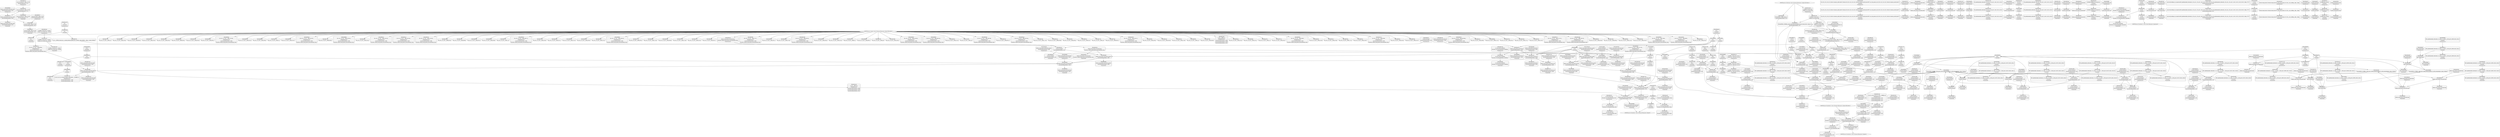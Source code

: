digraph {
	CE0x58e4f60 [shape=record,shape=Mrecord,label="{CE0x58e4f60|_ret_i32_%call3,_!dbg_!27729|security/selinux/hooks.c,5191}"]
	CE0x592f640 [shape=record,shape=Mrecord,label="{CE0x592f640|get_current:tmp2|*SummSink*}"]
	CE0x58f5260 [shape=record,shape=Mrecord,label="{CE0x58f5260|selinux_msg_queue_associate:tmp|*SummSink*}"]
	CE0x5915cb0 [shape=record,shape=Mrecord,label="{CE0x5915cb0|current_sid:tmp14|security/selinux/hooks.c,218|*SummSink*}"]
	CE0x5901070 [shape=record,shape=Mrecord,label="{CE0x5901070|current_sid:sid|security/selinux/hooks.c,220|*SummSink*}"]
	CE0x58d6190 [shape=record,shape=Mrecord,label="{CE0x58d6190|80:_i32,_112:_i8*,_:_CRE_14,15_}"]
	CE0x58ef470 [shape=record,shape=Mrecord,label="{CE0x58ef470|80:_i32,_112:_i8*,_:_CRE_200,208_|*MultipleSource*|security/selinux/hooks.c,5186|Function::selinux_msg_queue_associate&Arg::msq::}"]
	CE0x58ca3c0 [shape=record,shape=Mrecord,label="{CE0x58ca3c0|avc_has_perm:ssid|Function::avc_has_perm&Arg::ssid::|*SummSink*}"]
	CE0x58dae10 [shape=record,shape=Mrecord,label="{CE0x58dae10|80:_i32,_112:_i8*,_:_CRE_59,60_}"]
	CE0x58e6650 [shape=record,shape=Mrecord,label="{CE0x58e6650|i32_(i32,_i32,_i16,_i32,_%struct.common_audit_data*)*_bitcast_(i32_(i32,_i32,_i16,_i32,_%struct.common_audit_data.495*)*_avc_has_perm_to_i32_(i32,_i32,_i16,_i32,_%struct.common_audit_data*)*)|*Constant*|*SummSink*}"]
	CE0x58ddbb0 [shape=record,shape=Mrecord,label="{CE0x58ddbb0|80:_i32,_112:_i8*,_:_CRE_11,12_}"]
	CE0x58ee7d0 [shape=record,shape=Mrecord,label="{CE0x58ee7d0|80:_i32,_112:_i8*,_:_CRE_20,21_}"]
	CE0x58dc450 [shape=record,shape=Mrecord,label="{CE0x58dc450|80:_i32,_112:_i8*,_:_CRE_70,71_}"]
	CE0x5915700 [shape=record,shape=Mrecord,label="{CE0x5915700|current_sid:tmp13|security/selinux/hooks.c,218|*SummSink*}"]
	CE0x592f560 [shape=record,shape=Mrecord,label="{CE0x592f560|get_current:tmp2}"]
	CE0x58e3b20 [shape=record,shape=Mrecord,label="{CE0x58e3b20|80:_i32,_112:_i8*,_:_CRE_15,16_}"]
	CE0x58d7cd0 [shape=record,shape=Mrecord,label="{CE0x58d7cd0|current_sid:if.then}"]
	CE0x58d1680 [shape=record,shape=Mrecord,label="{CE0x58d1680|i32_3|*Constant*|*SummSource*}"]
	CE0x58f37c0 [shape=record,shape=Mrecord,label="{CE0x58f37c0|80:_i32,_112:_i8*,_:_CRE_172,176_|*MultipleSource*|security/selinux/hooks.c,5186|Function::selinux_msg_queue_associate&Arg::msq::}"]
	CE0x58e0200 [shape=record,shape=Mrecord,label="{CE0x58e0200|selinux_msg_queue_associate:entry|*SummSink*}"]
	CE0x58e6490 [shape=record,shape=Mrecord,label="{CE0x58e6490|current_sid:tmp16|security/selinux/hooks.c,218|*SummSource*}"]
	CE0x58dc770 [shape=record,shape=Mrecord,label="{CE0x58dc770|GLOBAL:current_sid|*Constant*|*SummSink*}"]
	CE0x58f1990 [shape=record,shape=Mrecord,label="{CE0x58f1990|i64*_getelementptr_inbounds_(_2_x_i64_,_2_x_i64_*___llvm_gcov_ctr304,_i64_0,_i64_1)|*Constant*}"]
	CE0x58e34d0 [shape=record,shape=Mrecord,label="{CE0x58e34d0|80:_i32,_112:_i8*,_:_CRE_100,102_|*MultipleSource*|security/selinux/hooks.c,5186|Function::selinux_msg_queue_associate&Arg::msq::}"]
	CE0x58d37b0 [shape=record,shape=Mrecord,label="{CE0x58d37b0|i16_27|*Constant*|*SummSource*}"]
	CE0x58d9d30 [shape=record,shape=Mrecord,label="{CE0x58d9d30|80:_i32,_112:_i8*,_:_CRE_43,44_}"]
	CE0x58df7f0 [shape=record,shape=Mrecord,label="{CE0x58df7f0|current_sid:entry|*SummSource*}"]
	CE0x58d4b40 [shape=record,shape=Mrecord,label="{CE0x58d4b40|i8_4|*Constant*|*SummSource*}"]
	CE0x58de560 [shape=record,shape=Mrecord,label="{CE0x58de560|i64*_getelementptr_inbounds_(_2_x_i64_,_2_x_i64_*___llvm_gcov_ctr304,_i64_0,_i64_0)|*Constant*}"]
	CE0x58e1d40 [shape=record,shape=Mrecord,label="{CE0x58e1d40|80:_i32,_112:_i8*,_:_CRE_64,65_}"]
	CE0x58df6c0 [shape=record,shape=Mrecord,label="{CE0x58df6c0|current_sid:entry}"]
	CE0x5905930 [shape=record,shape=Mrecord,label="{CE0x5905930|current_sid:tmp3|*SummSource*}"]
	CE0x58d8950 [shape=record,shape=Mrecord,label="{CE0x58d8950|current_sid:tmp|*SummSource*}"]
	CE0x58d5fb0 [shape=record,shape=Mrecord,label="{CE0x58d5fb0|80:_i32,_112:_i8*,_:_CRE_12,13_}"]
	CE0x58ec470 [shape=record,shape=Mrecord,label="{CE0x58ec470|selinux_msg_queue_associate:ad|security/selinux/hooks.c, 5183}"]
	CE0x58eef00 [shape=record,shape=Mrecord,label="{CE0x58eef00|i32_0|*Constant*|*SummSink*}"]
	CE0x5904c10 [shape=record,shape=Mrecord,label="{CE0x5904c10|i64*_getelementptr_inbounds_(_11_x_i64_,_11_x_i64_*___llvm_gcov_ctr125,_i64_0,_i64_6)|*Constant*}"]
	CE0x5905ae0 [shape=record,shape=Mrecord,label="{CE0x5905ae0|_call_void_mcount()_#3}"]
	CE0x5924410 [shape=record,shape=Mrecord,label="{CE0x5924410|COLLAPSED:_CMRE:_elem_0::|security/selinux/hooks.c,218}"]
	CE0x58e3da0 [shape=record,shape=Mrecord,label="{CE0x58e3da0|80:_i32,_112:_i8*,_:_CRE_18,19_}"]
	CE0x591e010 [shape=record,shape=Mrecord,label="{CE0x591e010|current_sid:do.end}"]
	CE0x58f5600 [shape=record,shape=Mrecord,label="{CE0x58f5600|80:_i32,_112:_i8*,_:_CRE_76,80_|*MultipleSource*|security/selinux/hooks.c,5186|Function::selinux_msg_queue_associate&Arg::msq::}"]
	CE0x5916fc0 [shape=record,shape=Mrecord,label="{CE0x5916fc0|i64_4|*Constant*}"]
	CE0x59143f0 [shape=record,shape=Mrecord,label="{CE0x59143f0|i8_1|*Constant*|*SummSink*}"]
	CE0x58e89d0 [shape=record,shape=Mrecord,label="{CE0x58e89d0|i64_0|*Constant*|*SummSink*}"]
	CE0x591d260 [shape=record,shape=Mrecord,label="{CE0x591d260|i64*_getelementptr_inbounds_(_11_x_i64_,_11_x_i64_*___llvm_gcov_ctr125,_i64_0,_i64_10)|*Constant*|*SummSource*}"]
	CE0x59140a0 [shape=record,shape=Mrecord,label="{CE0x59140a0|i8_1|*Constant*}"]
	CE0x58e2fb0 [shape=record,shape=Mrecord,label="{CE0x58e2fb0|80:_i32,_112:_i8*,_:_CRE_88,92_|*MultipleSource*|security/selinux/hooks.c,5186|Function::selinux_msg_queue_associate&Arg::msq::}"]
	CE0x5901d30 [shape=record,shape=Mrecord,label="{CE0x5901d30|current_sid:tmp4|security/selinux/hooks.c,218|*SummSource*}"]
	CE0x7619080 [shape=record,shape=Mrecord,label="{CE0x7619080|selinux_msg_queue_associate:tmp2}"]
	CE0x58f7550 [shape=record,shape=Mrecord,label="{CE0x58f7550|_ret_%struct.task_struct*_%tmp4,_!dbg_!27714|./arch/x86/include/asm/current.h,14|*SummSource*}"]
	CE0x58e4a10 [shape=record,shape=Mrecord,label="{CE0x58e4a10|_ret_i32_%retval.0,_!dbg_!27728|security/selinux/avc.c,775|*SummSource*}"]
	CE0x58e5f50 [shape=record,shape=Mrecord,label="{CE0x58e5f50|current_sid:tmp15|security/selinux/hooks.c,218|*SummSink*}"]
	CE0x58e05e0 [shape=record,shape=Mrecord,label="{CE0x58e05e0|current_sid:bb}"]
	CE0x58e0e20 [shape=record,shape=Mrecord,label="{CE0x58e0e20|current_sid:tobool|security/selinux/hooks.c,218}"]
	CE0x58e7920 [shape=record,shape=Mrecord,label="{CE0x58e7920|selinux_msg_queue_associate:sid2|security/selinux/hooks.c,5191|*SummSink*}"]
	"CONST[source:0(mediator),value:2(dynamic)][purpose:{object}]"
	CE0x58e13f0 [shape=record,shape=Mrecord,label="{CE0x58e13f0|i64_3|*Constant*|*SummSink*}"]
	CE0x5921aa0 [shape=record,shape=Mrecord,label="{CE0x5921aa0|current_sid:tmp24|security/selinux/hooks.c,220|*SummSink*}"]
	CE0x58e7270 [shape=record,shape=Mrecord,label="{CE0x58e7270|selinux_msg_queue_associate:ipc_id|security/selinux/hooks.c,5189|*SummSink*}"]
	CE0x58d34a0 [shape=record,shape=Mrecord,label="{CE0x58d34a0|avc_has_perm:tsid|Function::avc_has_perm&Arg::tsid::|*SummSink*}"]
	CE0x58dd110 [shape=record,shape=Mrecord,label="{CE0x58dd110|i64*_getelementptr_inbounds_(_2_x_i64_,_2_x_i64_*___llvm_gcov_ctr98,_i64_0,_i64_1)|*Constant*}"]
	CE0x5906be0 [shape=record,shape=Mrecord,label="{CE0x5906be0|selinux_msg_queue_associate:call|security/selinux/hooks.c,5184}"]
	CE0x58d9ad0 [shape=record,shape=Mrecord,label="{CE0x58d9ad0|80:_i32,_112:_i8*,_:_CRE_41,42_}"]
	CE0x58d3ba0 [shape=record,shape=Mrecord,label="{CE0x58d3ba0|selinux_msg_queue_associate:tmp5|security/selinux/hooks.c,5186}"]
	CE0x58d17e0 [shape=record,shape=Mrecord,label="{CE0x58d17e0|i32_3|*Constant*|*SummSink*}"]
	CE0x59346b0 [shape=record,shape=Mrecord,label="{CE0x59346b0|get_current:tmp3|*SummSink*}"]
	CE0x5904010 [shape=record,shape=Mrecord,label="{CE0x5904010|current_sid:tmp2}"]
	CE0x58e14d0 [shape=record,shape=Mrecord,label="{CE0x58e14d0|i64_0|*Constant*}"]
	CE0x591c450 [shape=record,shape=Mrecord,label="{CE0x591c450|current_sid:tmp17|security/selinux/hooks.c,218|*SummSink*}"]
	CE0x58ca9b0 [shape=record,shape=Mrecord,label="{CE0x58ca9b0|avc_has_perm:tclass|Function::avc_has_perm&Arg::tclass::}"]
	CE0x58d4ed0 [shape=record,shape=Mrecord,label="{CE0x58d4ed0|selinux_msg_queue_associate:key|security/selinux/hooks.c,5189}"]
	CE0x58e2740 [shape=record,shape=Mrecord,label="{CE0x58e2740|80:_i32,_112:_i8*,_:_CRE_4,5_}"]
	CE0x5901340 [shape=record,shape=Mrecord,label="{CE0x5901340|0:_i32,_4:_i32,_8:_i32,_12:_i32,_:_CMRE_4,8_|*MultipleSource*|security/selinux/hooks.c,218|security/selinux/hooks.c,218|security/selinux/hooks.c,220}"]
	CE0x591ad10 [shape=record,shape=Mrecord,label="{CE0x591ad10|i8*_getelementptr_inbounds_(_25_x_i8_,_25_x_i8_*_.str3,_i32_0,_i32_0)|*Constant*|*SummSink*}"]
	CE0x5915240 [shape=record,shape=Mrecord,label="{CE0x5915240|GLOBAL:current_task|Global_var:current_task|*SummSource*}"]
	CE0x591d710 [shape=record,shape=Mrecord,label="{CE0x591d710|current_sid:tmp20|security/selinux/hooks.c,218|*SummSink*}"]
	CE0x58df4b0 [shape=record,shape=Mrecord,label="{CE0x58df4b0|selinux_msg_queue_associate:call3|security/selinux/hooks.c,5191|*SummSource*}"]
	CE0x5924ca0 [shape=record,shape=Mrecord,label="{CE0x5924ca0|current_sid:tmp23|security/selinux/hooks.c,218}"]
	CE0x591ff40 [shape=record,shape=Mrecord,label="{CE0x591ff40|i32_1|*Constant*}"]
	CE0x58e8d50 [shape=record,shape=Mrecord,label="{CE0x58e8d50|current_sid:tmp5|security/selinux/hooks.c,218|*SummSource*}"]
	CE0x59240a0 [shape=record,shape=Mrecord,label="{CE0x59240a0|i32_22|*Constant*|*SummSource*}"]
	CE0x591e900 [shape=record,shape=Mrecord,label="{CE0x591e900|current_sid:land.lhs.true}"]
	CE0x591b290 [shape=record,shape=Mrecord,label="{CE0x591b290|i32_218|*Constant*|*SummSink*}"]
	CE0x58e1c10 [shape=record,shape=Mrecord,label="{CE0x58e1c10|80:_i32,_112:_i8*,_:_CRE_63,64_}"]
	CE0x58e8820 [shape=record,shape=Mrecord,label="{CE0x58e8820|GLOBAL:__llvm_gcov_ctr125|Global_var:__llvm_gcov_ctr125|*SummSink*}"]
	CE0x58d0680 [shape=record,shape=Mrecord,label="{CE0x58d0680|80:_i32,_112:_i8*,_:_CRE_33,34_}"]
	CE0x591af60 [shape=record,shape=Mrecord,label="{CE0x591af60|i32_218|*Constant*}"]
	CE0x591fad0 [shape=record,shape=Mrecord,label="{CE0x591fad0|current_sid:tmp21|security/selinux/hooks.c,218}"]
	CE0x6f8b480 [shape=record,shape=Mrecord,label="{CE0x6f8b480|selinux_msg_queue_associate:q_perm|security/selinux/hooks.c,5186}"]
	CE0x591cb30 [shape=record,shape=Mrecord,label="{CE0x591cb30|current_sid:tmp19|security/selinux/hooks.c,218}"]
	CE0x58e1880 [shape=record,shape=Mrecord,label="{CE0x58e1880|80:_i32,_112:_i8*,_:_CRE_60,61_}"]
	CE0x58ecaa0 [shape=record,shape=Mrecord,label="{CE0x58ecaa0|80:_i32,_112:_i8*,_:_CRE_53,54_}"]
	CE0x58ecbd0 [shape=record,shape=Mrecord,label="{CE0x58ecbd0|80:_i32,_112:_i8*,_:_CRE_54,55_}"]
	CE0x58e80f0 [shape=record,shape=Mrecord,label="{CE0x58e80f0|selinux_msg_queue_associate:tmp7|security/selinux/hooks.c,5191}"]
	CE0x5902810 [shape=record,shape=Mrecord,label="{CE0x5902810|i64*_getelementptr_inbounds_(_11_x_i64_,_11_x_i64_*___llvm_gcov_ctr125,_i64_0,_i64_1)|*Constant*|*SummSink*}"]
	CE0x5921780 [shape=record,shape=Mrecord,label="{CE0x5921780|current_sid:tmp24|security/selinux/hooks.c,220}"]
	CE0x591b910 [shape=record,shape=Mrecord,label="{CE0x591b910|i8*_getelementptr_inbounds_(_45_x_i8_,_45_x_i8_*_.str12,_i32_0,_i32_0)|*Constant*|*SummSource*}"]
	CE0x58d99a0 [shape=record,shape=Mrecord,label="{CE0x58d99a0|80:_i32,_112:_i8*,_:_CRE_40,41_}"]
	CE0x58e1ae0 [shape=record,shape=Mrecord,label="{CE0x58e1ae0|80:_i32,_112:_i8*,_:_CRE_62,63_}"]
	CE0x58d3a60 [shape=record,shape=Mrecord,label="{CE0x58d3a60|selinux_msg_queue_associate:tmp4|security/selinux/hooks.c,5186|*SummSource*}"]
	CE0x5900f10 [shape=record,shape=Mrecord,label="{CE0x5900f10|current_sid:sid|security/selinux/hooks.c,220|*SummSource*}"]
	CE0x58d1fb0 [shape=record,shape=Mrecord,label="{CE0x58d1fb0|selinux_msg_queue_associate:tmp5|security/selinux/hooks.c,5186|*SummSink*}"]
	CE0x5921c50 [shape=record,shape=Mrecord,label="{CE0x5921c50|get_current:bb|*SummSource*}"]
	CE0x58dcb80 [shape=record,shape=Mrecord,label="{CE0x58dcb80|80:_i32,_112:_i8*,_:_CRE_46,47_}"]
	CE0x58fd6d0 [shape=record,shape=Mrecord,label="{CE0x58fd6d0|current_sid:cred|security/selinux/hooks.c,218|*SummSink*}"]
	CE0x591fd60 [shape=record,shape=Mrecord,label="{CE0x591fd60|i32_22|*Constant*}"]
	CE0x58ddea0 [shape=record,shape=Mrecord,label="{CE0x58ddea0|get_current:tmp|*SummSink*}"]
	CE0x58f39a0 [shape=record,shape=Mrecord,label="{CE0x58f39a0|80:_i32,_112:_i8*,_:_CRE_176,184_|*MultipleSource*|security/selinux/hooks.c,5186|Function::selinux_msg_queue_associate&Arg::msq::}"]
	CE0x58dd220 [shape=record,shape=Mrecord,label="{CE0x58dd220|80:_i32,_112:_i8*,_:_CRE_24,25_}"]
	CE0x6cb0920 [shape=record,shape=Mrecord,label="{CE0x6cb0920|selinux_msg_queue_associate:msq|Function::selinux_msg_queue_associate&Arg::msq::|*SummSink*}"]
	CE0x591e150 [shape=record,shape=Mrecord,label="{CE0x591e150|current_sid:do.end|*SummSource*}"]
	CE0x5921dd0 [shape=record,shape=Mrecord,label="{CE0x5921dd0|get_current:bb|*SummSink*}"]
	CE0x58ed510 [shape=record,shape=Mrecord,label="{CE0x58ed510|_ret_i32_%tmp24,_!dbg_!27742|security/selinux/hooks.c,220|*SummSink*}"]
	CE0x591e1f0 [shape=record,shape=Mrecord,label="{CE0x591e1f0|current_sid:do.end|*SummSink*}"]
	CE0x59002a0 [shape=record,shape=Mrecord,label="{CE0x59002a0|current_sid:do.body}"]
	CE0x58d98b0 [shape=record,shape=Mrecord,label="{CE0x58d98b0|80:_i32,_112:_i8*,_:_CRE_39,40_}"]
	CE0x58e28f0 [shape=record,shape=Mrecord,label="{CE0x58e28f0|current_sid:tmp7|security/selinux/hooks.c,218|*SummSink*}"]
	CE0x58ee120 [shape=record,shape=Mrecord,label="{CE0x58ee120|80:_i32,_112:_i8*,_:_CRE_0,1_}"]
	CE0x591b980 [shape=record,shape=Mrecord,label="{CE0x591b980|i8*_getelementptr_inbounds_(_45_x_i8_,_45_x_i8_*_.str12,_i32_0,_i32_0)|*Constant*|*SummSink*}"]
	CE0x5917250 [shape=record,shape=Mrecord,label="{CE0x5917250|i64_4|*Constant*|*SummSource*}"]
	CE0x58eb230 [shape=record,shape=Mrecord,label="{CE0x58eb230|selinux_msg_queue_associate:bb|*SummSource*}"]
	CE0x58d0590 [shape=record,shape=Mrecord,label="{CE0x58d0590|80:_i32,_112:_i8*,_:_CRE_32,33_}"]
	CE0x58df890 [shape=record,shape=Mrecord,label="{CE0x58df890|current_sid:entry|*SummSink*}"]
	CE0x591d380 [shape=record,shape=Mrecord,label="{CE0x591d380|current_sid:tmp19|security/selinux/hooks.c,218|*SummSink*}"]
	CE0x58f3040 [shape=record,shape=Mrecord,label="{CE0x58f3040|80:_i32,_112:_i8*,_:_CRE_144,152_|*MultipleSource*|security/selinux/hooks.c,5186|Function::selinux_msg_queue_associate&Arg::msq::}"]
	CE0x591c880 [shape=record,shape=Mrecord,label="{CE0x591c880|current_sid:tmp18|security/selinux/hooks.c,218|*SummSource*}"]
	CE0x5915620 [shape=record,shape=Mrecord,label="{CE0x5915620|current_sid:tmp13|security/selinux/hooks.c,218}"]
	CE0x58d4dd0 [shape=record,shape=Mrecord,label="{CE0x58d4dd0|selinux_msg_queue_associate:q_perm1|security/selinux/hooks.c,5189}"]
	CE0x58ef800 [shape=record,shape=Mrecord,label="{CE0x58ef800|80:_i32,_112:_i8*,_:_CRE_216,224_|*MultipleSource*|security/selinux/hooks.c,5186|Function::selinux_msg_queue_associate&Arg::msq::}"]
	CE0x5917560 [shape=record,shape=Mrecord,label="{CE0x5917560|i64_5|*Constant*}"]
	CE0x58fd490 [shape=record,shape=Mrecord,label="{CE0x58fd490|current_sid:cred|security/selinux/hooks.c,218}"]
	CE0x5901af0 [shape=record,shape=Mrecord,label="{CE0x5901af0|i64_2|*Constant*|*SummSource*}"]
	CE0x591aba0 [shape=record,shape=Mrecord,label="{CE0x591aba0|GLOBAL:lockdep_rcu_suspicious|*Constant*|*SummSink*}"]
	CE0x58e2cb0 [shape=record,shape=Mrecord,label="{CE0x58e2cb0|GLOBAL:current_sid.__warned|Global_var:current_sid.__warned|*SummSink*}"]
	CE0x5904080 [shape=record,shape=Mrecord,label="{CE0x5904080|current_sid:tmp2|*SummSource*}"]
	CE0x58f10a0 [shape=record,shape=Mrecord,label="{CE0x58f10a0|selinux_msg_queue_associate:msq|Function::selinux_msg_queue_associate&Arg::msq::|*SummSource*}"]
	CE0x591ac50 [shape=record,shape=Mrecord,label="{CE0x591ac50|i8*_getelementptr_inbounds_(_25_x_i8_,_25_x_i8_*_.str3,_i32_0,_i32_0)|*Constant*|*SummSource*}"]
	CE0x58de270 [shape=record,shape=Mrecord,label="{CE0x58de270|i64_1|*Constant*}"]
	CE0x58f78d0 [shape=record,shape=Mrecord,label="{CE0x58f78d0|current_sid:land.lhs.true|*SummSource*}"]
	CE0x58fd370 [shape=record,shape=Mrecord,label="{CE0x58fd370|i32_78|*Constant*|*SummSource*}"]
	CE0x592fdf0 [shape=record,shape=Mrecord,label="{CE0x592fdf0|_call_void_mcount()_#3|*SummSource*}"]
	CE0x58eeaf0 [shape=record,shape=Mrecord,label="{CE0x58eeaf0|80:_i32,_112:_i8*,_:_CRE_23,24_}"]
	CE0x58dbdb0 [shape=record,shape=Mrecord,label="{CE0x58dbdb0|i64_1|*Constant*|*SummSource*}"]
	CE0x7618f10 [shape=record,shape=Mrecord,label="{CE0x7618f10|i64*_getelementptr_inbounds_(_2_x_i64_,_2_x_i64_*___llvm_gcov_ctr304,_i64_0,_i64_1)|*Constant*|*SummSink*}"]
	CE0x592fef0 [shape=record,shape=Mrecord,label="{CE0x592fef0|_call_void_mcount()_#3|*SummSink*}"]
	CE0x58e8ae0 [shape=record,shape=Mrecord,label="{CE0x58e8ae0|current_sid:tmp6|security/selinux/hooks.c,218}"]
	CE0x5904ea0 [shape=record,shape=Mrecord,label="{CE0x5904ea0|i64*_getelementptr_inbounds_(_11_x_i64_,_11_x_i64_*___llvm_gcov_ctr125,_i64_0,_i64_6)|*Constant*|*SummSource*}"]
	CE0x58fdd60 [shape=record,shape=Mrecord,label="{CE0x58fdd60|_call_void_mcount()_#3|*SummSink*}"]
	CE0x58cccb0 [shape=record,shape=Mrecord,label="{CE0x58cccb0|current_sid:call4|security/selinux/hooks.c,218}"]
	CE0x5924b30 [shape=record,shape=Mrecord,label="{CE0x5924b30|current_sid:tmp22|security/selinux/hooks.c,218|*SummSource*}"]
	CE0x58ca630 [shape=record,shape=Mrecord,label="{CE0x58ca630|i32_(i32,_i32,_i16,_i32,_%struct.common_audit_data*)*_bitcast_(i32_(i32,_i32,_i16,_i32,_%struct.common_audit_data.495*)*_avc_has_perm_to_i32_(i32,_i32,_i16,_i32,_%struct.common_audit_data*)*)|*Constant*|*SummSource*}"]
	CE0x58e5660 [shape=record,shape=Mrecord,label="{CE0x58e5660|i64*_getelementptr_inbounds_(_11_x_i64_,_11_x_i64_*___llvm_gcov_ctr125,_i64_0,_i64_8)|*Constant*}"]
	CE0x58df2b0 [shape=record,shape=Mrecord,label="{CE0x58df2b0|selinux_msg_queue_associate:key|security/selinux/hooks.c,5189|*SummSink*}"]
	CE0x58cb210 [shape=record,shape=Mrecord,label="{CE0x58cb210|avc_has_perm:requested|Function::avc_has_perm&Arg::requested::|*SummSource*}"]
	CE0x58f2b10 [shape=record,shape=Mrecord,label="{CE0x58f2b10|80:_i32,_112:_i8*,_:_CRE_120,128_|*MultipleSource*|security/selinux/hooks.c,5186|Function::selinux_msg_queue_associate&Arg::msq::}"]
	CE0x6de2600 [shape=record,shape=Mrecord,label="{CE0x6de2600|selinux_msg_queue_associate:tmp|*SummSource*}"]
	CE0x58e9df0 [shape=record,shape=Mrecord,label="{CE0x58e9df0|current_sid:tmp11|security/selinux/hooks.c,218|*SummSource*}"]
	CE0x591e300 [shape=record,shape=Mrecord,label="{CE0x591e300|i64*_getelementptr_inbounds_(_11_x_i64_,_11_x_i64_*___llvm_gcov_ctr125,_i64_0,_i64_0)|*Constant*}"]
	CE0x58e9580 [shape=record,shape=Mrecord,label="{CE0x58e9580|current_sid:tmp9|security/selinux/hooks.c,218|*SummSource*}"]
	CE0x58f2cc0 [shape=record,shape=Mrecord,label="{CE0x58f2cc0|80:_i32,_112:_i8*,_:_CRE_128,136_|*MultipleSource*|security/selinux/hooks.c,5186|Function::selinux_msg_queue_associate&Arg::msq::}"]
	CE0x58ef9e0 [shape=record,shape=Mrecord,label="{CE0x58ef9e0|i32_10|*Constant*|*SummSource*}"]
	CE0x58dbcd0 [shape=record,shape=Mrecord,label="{CE0x58dbcd0|i64_1|*Constant*|*SummSink*}"]
	CE0x58e4890 [shape=record,shape=Mrecord,label="{CE0x58e4890|avc_has_perm:auditdata|Function::avc_has_perm&Arg::auditdata::|*SummSink*}"]
	CE0x58ed000 [shape=record,shape=Mrecord,label="{CE0x58ed000|selinux_msg_queue_associate:tmp3|*SummSource*}"]
	CE0x58f4e20 [shape=record,shape=Mrecord,label="{CE0x58f4e20|current_sid:tmp1}"]
	CE0x58e2550 [shape=record,shape=Mrecord,label="{CE0x58e2550|current_sid:tmp7|security/selinux/hooks.c,218|*SummSource*}"]
	CE0x591b100 [shape=record,shape=Mrecord,label="{CE0x591b100|i32_218|*Constant*|*SummSource*}"]
	CE0x58d4e60 [shape=record,shape=Mrecord,label="{CE0x58d4e60|selinux_msg_queue_associate:q_perm1|security/selinux/hooks.c,5189|*SummSource*}"]
	CE0x5914270 [shape=record,shape=Mrecord,label="{CE0x5914270|i8_1|*Constant*|*SummSource*}"]
	CE0x58f3220 [shape=record,shape=Mrecord,label="{CE0x58f3220|80:_i32,_112:_i8*,_:_CRE_152,160_|*MultipleSource*|security/selinux/hooks.c,5186|Function::selinux_msg_queue_associate&Arg::msq::}"]
	CE0x5906b20 [shape=record,shape=Mrecord,label="{CE0x5906b20|_call_void_mcount()_#3|*SummSink*}"]
	CE0x58ce020 [shape=record,shape=Mrecord,label="{CE0x58ce020|selinux_msg_queue_associate:bb|*SummSink*}"]
	CE0x5921910 [shape=record,shape=Mrecord,label="{CE0x5921910|current_sid:tmp24|security/selinux/hooks.c,220|*SummSource*}"]
	CE0x58e19b0 [shape=record,shape=Mrecord,label="{CE0x58e19b0|80:_i32,_112:_i8*,_:_CRE_61,62_}"]
	CE0x592ff90 [shape=record,shape=Mrecord,label="{CE0x592ff90|get_current:tmp4|./arch/x86/include/asm/current.h,14}"]
	CE0x58f0a50 [shape=record,shape=Mrecord,label="{CE0x58f0a50|selinux_msg_queue_associate:call|security/selinux/hooks.c,5184|*SummSink*}"]
	CE0x58ce620 [shape=record,shape=Mrecord,label="{CE0x58ce620|selinux_msg_queue_associate:entry}"]
	CE0x58dc1f0 [shape=record,shape=Mrecord,label="{CE0x58dc1f0|80:_i32,_112:_i8*,_:_CRE_68,69_}"]
	CE0x58e12c0 [shape=record,shape=Mrecord,label="{CE0x58e12c0|i64_3|*Constant*|*SummSource*}"]
	CE0x58ec170 [shape=record,shape=Mrecord,label="{CE0x58ec170|selinux_msg_queue_associate:tmp3|*SummSink*}"]
	CE0x58e2a20 [shape=record,shape=Mrecord,label="{CE0x58e2a20|GLOBAL:current_sid.__warned|Global_var:current_sid.__warned}"]
	CE0x58cafa0 [shape=record,shape=Mrecord,label="{CE0x58cafa0|avc_has_perm:requested|Function::avc_has_perm&Arg::requested::|*SummSink*}"]
	CE0x58d03b0 [shape=record,shape=Mrecord,label="{CE0x58d03b0|80:_i32,_112:_i8*,_:_CRE_30,31_}"]
	CE0x58dbe60 [shape=record,shape=Mrecord,label="{CE0x58dbe60|80:_i32,_112:_i8*,_:_CRE_65,66_}"]
	CE0x591c6e0 [shape=record,shape=Mrecord,label="{CE0x591c6e0|current_sid:tmp18|security/selinux/hooks.c,218}"]
	CE0x58d2630 [shape=record,shape=Mrecord,label="{CE0x58d2630|selinux_msg_queue_associate:type|security/selinux/hooks.c,5188|*SummSource*}"]
	CE0x58d27e0 [shape=record,shape=Mrecord,label="{CE0x58d27e0|0:_i8,_8:_i32,_24:_%struct.selinux_audit_data*,_:_SCMRE_0,1_|*MultipleSource*|security/selinux/hooks.c, 5183|security/selinux/hooks.c,5188}"]
	CE0x58f5d10 [shape=record,shape=Mrecord,label="{CE0x58f5d10|_ret_i32_%call3,_!dbg_!27729|security/selinux/hooks.c,5191|*SummSink*}"]
	CE0x5924220 [shape=record,shape=Mrecord,label="{CE0x5924220|i32_22|*Constant*|*SummSink*}"]
	CE0x58e0c20 [shape=record,shape=Mrecord,label="{CE0x58e0c20|i64*_getelementptr_inbounds_(_2_x_i64_,_2_x_i64_*___llvm_gcov_ctr304,_i64_0,_i64_1)|*Constant*|*SummSource*}"]
	CE0x58fde50 [shape=record,shape=Mrecord,label="{CE0x58fde50|current_sid:call|security/selinux/hooks.c,218}"]
	CE0x58f74c0 [shape=record,shape=Mrecord,label="{CE0x58f74c0|get_current:entry|*SummSink*}"]
	CE0x58f1250 [shape=record,shape=Mrecord,label="{CE0x58f1250|80:_i32,_112:_i8*,_:_CRE_7,8_}"]
	CE0x58f35e0 [shape=record,shape=Mrecord,label="{CE0x58f35e0|80:_i32,_112:_i8*,_:_CRE_168,172_|*MultipleSource*|security/selinux/hooks.c,5186|Function::selinux_msg_queue_associate&Arg::msq::}"]
	CE0x58e23b0 [shape=record,shape=Mrecord,label="{CE0x58e23b0|current_sid:tmp7|security/selinux/hooks.c,218}"]
	CE0x591be20 [shape=record,shape=Mrecord,label="{CE0x591be20|i64*_getelementptr_inbounds_(_11_x_i64_,_11_x_i64_*___llvm_gcov_ctr125,_i64_0,_i64_9)|*Constant*|*SummSource*}"]
	CE0x58d73b0 [shape=record,shape=Mrecord,label="{CE0x58d73b0|80:_i32,_112:_i8*,_:_CRE_35,36_}"]
	CE0x58e3bc0 [shape=record,shape=Mrecord,label="{CE0x58e3bc0|80:_i32,_112:_i8*,_:_CRE_16,17_}"]
	CE0x58e9ac0 [shape=record,shape=Mrecord,label="{CE0x58e9ac0|current_sid:tmp10|security/selinux/hooks.c,218|*SummSink*}"]
	CE0x59032e0 [shape=record,shape=Mrecord,label="{CE0x59032e0|GLOBAL:current_sid.__warned|Global_var:current_sid.__warned|*SummSource*}"]
	CE0x58d60a0 [shape=record,shape=Mrecord,label="{CE0x58d60a0|80:_i32,_112:_i8*,_:_CRE_13,14_}"]
	CE0x58f73d0 [shape=record,shape=Mrecord,label="{CE0x58f73d0|get_current:entry|*SummSource*}"]
	CE0x58dd5e0 [shape=record,shape=Mrecord,label="{CE0x58dd5e0|80:_i32,_112:_i8*,_:_CRE_28,29_}"]
	CE0x5915b30 [shape=record,shape=Mrecord,label="{CE0x5915b30|current_sid:tmp14|security/selinux/hooks.c,218|*SummSource*}"]
	CE0x5915140 [shape=record,shape=Mrecord,label="{CE0x5915140|GLOBAL:current_task|Global_var:current_task}"]
	CE0x58d4cd0 [shape=record,shape=Mrecord,label="{CE0x58d4cd0|i8_4|*Constant*|*SummSink*}"]
	CE0x58e9bf0 [shape=record,shape=Mrecord,label="{CE0x58e9bf0|current_sid:tmp11|security/selinux/hooks.c,218}"]
	CE0x591a8c0 [shape=record,shape=Mrecord,label="{CE0x591a8c0|GLOBAL:lockdep_rcu_suspicious|*Constant*}"]
	"CONST[source:0(mediator),value:2(dynamic)][purpose:{subject}]"
	CE0x58f4db0 [shape=record,shape=Mrecord,label="{CE0x58f4db0|i64_1|*Constant*}"]
	CE0x58dc5b0 [shape=record,shape=Mrecord,label="{CE0x58dc5b0|GLOBAL:current_sid|*Constant*|*SummSource*}"]
	CE0x58ca490 [shape=record,shape=Mrecord,label="{CE0x58ca490|i32_(i32,_i32,_i16,_i32,_%struct.common_audit_data*)*_bitcast_(i32_(i32,_i32,_i16,_i32,_%struct.common_audit_data.495*)*_avc_has_perm_to_i32_(i32,_i32,_i16,_i32,_%struct.common_audit_data*)*)|*Constant*}"]
	CE0x59211d0 [shape=record,shape=Mrecord,label="{CE0x59211d0|i64*_getelementptr_inbounds_(_2_x_i64_,_2_x_i64_*___llvm_gcov_ctr98,_i64_0,_i64_0)|*Constant*|*SummSource*}"]
	CE0x59015d0 [shape=record,shape=Mrecord,label="{CE0x59015d0|get_current:bb}"]
	CE0x58d5970 [shape=record,shape=Mrecord,label="{CE0x58d5970|i32_0|*Constant*}"]
	CE0x58e43b0 [shape=record,shape=Mrecord,label="{CE0x58e43b0|COLLAPSED:_GCMRE___llvm_gcov_ctr304_internal_global_2_x_i64_zeroinitializer:_elem_0:default:}"]
	CE0x58e9940 [shape=record,shape=Mrecord,label="{CE0x58e9940|current_sid:tmp10|security/selinux/hooks.c,218|*SummSource*}"]
	"CONST[source:0(mediator),value:2(dynamic)][purpose:{subject}][SrcIdx:2]"
	CE0x58d88e0 [shape=record,shape=Mrecord,label="{CE0x58d88e0|COLLAPSED:_GCMRE___llvm_gcov_ctr125_internal_global_11_x_i64_zeroinitializer:_elem_0:default:}"]
	CE0x58e7ea0 [shape=record,shape=Mrecord,label="{CE0x58e7ea0|4:_i32,_:_CRE_4,8_|*MultipleSource*|security/selinux/hooks.c,5186|security/selinux/hooks.c,5186|security/selinux/hooks.c,5191}"]
	CE0x58e9450 [shape=record,shape=Mrecord,label="{CE0x58e9450|current_sid:tmp9|security/selinux/hooks.c,218}"]
	CE0x58f5430 [shape=record,shape=Mrecord,label="{CE0x58f5430|i32_10|*Constant*}"]
	CE0x58ec840 [shape=record,shape=Mrecord,label="{CE0x58ec840|80:_i32,_112:_i8*,_:_CRE_51,52_}"]
	"CONST[source:2(external),value:2(dynamic)][purpose:{subject}][SrcIdx:1]"
	CE0x58e77a0 [shape=record,shape=Mrecord,label="{CE0x58e77a0|selinux_msg_queue_associate:sid2|security/selinux/hooks.c,5191|*SummSource*}"]
	CE0x58e69d0 [shape=record,shape=Mrecord,label="{CE0x58e69d0|avc_has_perm:tsid|Function::avc_has_perm&Arg::tsid::}"]
	CE0x58d3eb0 [shape=record,shape=Mrecord,label="{CE0x58d3eb0|selinux_msg_queue_associate:type|security/selinux/hooks.c,5188|*SummSink*}"]
	CE0x59148a0 [shape=record,shape=Mrecord,label="{CE0x59148a0|_call_void_lockdep_rcu_suspicious(i8*_getelementptr_inbounds_(_25_x_i8_,_25_x_i8_*_.str3,_i32_0,_i32_0),_i32_218,_i8*_getelementptr_inbounds_(_45_x_i8_,_45_x_i8_*_.str12,_i32_0,_i32_0))_#10,_!dbg_!27727|security/selinux/hooks.c,218|*SummSource*}"]
	CE0x59026b0 [shape=record,shape=Mrecord,label="{CE0x59026b0|i64*_getelementptr_inbounds_(_11_x_i64_,_11_x_i64_*___llvm_gcov_ctr125,_i64_0,_i64_1)|*Constant*|*SummSource*}"]
	CE0x58e6a80 [shape=record,shape=Mrecord,label="{CE0x58e6a80|selinux_msg_queue_associate:u|security/selinux/hooks.c,5189|*SummSource*}"]
	CE0x5915990 [shape=record,shape=Mrecord,label="{CE0x5915990|current_sid:tmp14|security/selinux/hooks.c,218}"]
	CE0x58e5ee0 [shape=record,shape=Mrecord,label="{CE0x58e5ee0|current_sid:tmp15|security/selinux/hooks.c,218|*SummSource*}"]
	CE0x58e8270 [shape=record,shape=Mrecord,label="{CE0x58e8270|selinux_msg_queue_associate:call3|security/selinux/hooks.c,5191}"]
	CE0x58ef0b0 [shape=record,shape=Mrecord,label="{CE0x58ef0b0|80:_i32,_112:_i8*,_:_CRE_184,192_|*MultipleSource*|security/selinux/hooks.c,5186|Function::selinux_msg_queue_associate&Arg::msq::}"]
	CE0x58f5b70 [shape=record,shape=Mrecord,label="{CE0x58f5b70|_ret_i32_%call3,_!dbg_!27729|security/selinux/hooks.c,5191|*SummSource*}"]
	CE0x5901a80 [shape=record,shape=Mrecord,label="{CE0x5901a80|i64_2|*Constant*}"]
	CE0x58e46d0 [shape=record,shape=Mrecord,label="{CE0x58e46d0|avc_has_perm:auditdata|Function::avc_has_perm&Arg::auditdata::}"]
	CE0x5915fb0 [shape=record,shape=Mrecord,label="{CE0x5915fb0|i1_true|*Constant*|*SummSource*}"]
	CE0x58ec710 [shape=record,shape=Mrecord,label="{CE0x58ec710|80:_i32,_112:_i8*,_:_CRE_50,51_}"]
	CE0x58db4c0 [shape=record,shape=Mrecord,label="{CE0x58db4c0|current_sid:tmp|*SummSink*}"]
	CE0x5915de0 [shape=record,shape=Mrecord,label="{CE0x5915de0|i1_true|*Constant*}"]
	CE0x7850a70 [shape=record,shape=Mrecord,label="{CE0x7850a70|selinux_msg_queue_associate:q_perm|security/selinux/hooks.c,5186|*SummSink*}"]
	CE0x5942550 [shape=record,shape=Mrecord,label="{CE0x5942550|i64*_getelementptr_inbounds_(_2_x_i64_,_2_x_i64_*___llvm_gcov_ctr98,_i64_0,_i64_0)|*Constant*|*SummSink*}"]
	CE0x58ccf40 [shape=record,shape=Mrecord,label="{CE0x58ccf40|current_sid:call4|security/selinux/hooks.c,218|*SummSource*}"]
	CE0x592f4c0 [shape=record,shape=Mrecord,label="{CE0x592f4c0|get_current:tmp4|./arch/x86/include/asm/current.h,14|*SummSource*}"]
	CE0x58dd4f0 [shape=record,shape=Mrecord,label="{CE0x58dd4f0|80:_i32,_112:_i8*,_:_CRE_27,28_}"]
	CE0x58dcde0 [shape=record,shape=Mrecord,label="{CE0x58dcde0|80:_i32,_112:_i8*,_:_CRE_48,49_}"]
	CE0x58d7590 [shape=record,shape=Mrecord,label="{CE0x58d7590|80:_i32,_112:_i8*,_:_CRE_37,38_}"]
	CE0x58ec970 [shape=record,shape=Mrecord,label="{CE0x58ec970|80:_i32,_112:_i8*,_:_CRE_52,53_}"]
	CE0x58e7140 [shape=record,shape=Mrecord,label="{CE0x58e7140|selinux_msg_queue_associate:ipc_id|security/selinux/hooks.c,5189|*SummSource*}"]
	CE0x59200c0 [shape=record,shape=Mrecord,label="{CE0x59200c0|current_sid:sid|security/selinux/hooks.c,220}"]
	CE0x5903410 [shape=record,shape=Mrecord,label="{CE0x5903410|current_sid:tmp8|security/selinux/hooks.c,218}"]
	CE0x58d7e10 [shape=record,shape=Mrecord,label="{CE0x58d7e10|current_sid:if.then|*SummSink*}"]
	CE0x5902b40 [shape=record,shape=Mrecord,label="{CE0x5902b40|i64*_getelementptr_inbounds_(_2_x_i64_,_2_x_i64_*___llvm_gcov_ctr98,_i64_0,_i64_1)|*Constant*|*SummSink*}"]
	CE0x58e8dc0 [shape=record,shape=Mrecord,label="{CE0x58e8dc0|current_sid:tmp5|security/selinux/hooks.c,218|*SummSink*}"]
	CE0x5916130 [shape=record,shape=Mrecord,label="{CE0x5916130|i1_true|*Constant*|*SummSink*}"]
	CE0x58daa80 [shape=record,shape=Mrecord,label="{CE0x58daa80|80:_i32,_112:_i8*,_:_CRE_56,57_}"]
	CE0x591bc50 [shape=record,shape=Mrecord,label="{CE0x591bc50|i64*_getelementptr_inbounds_(_11_x_i64_,_11_x_i64_*___llvm_gcov_ctr125,_i64_0,_i64_9)|*Constant*}"]
	CE0x58d38e0 [shape=record,shape=Mrecord,label="{CE0x58d38e0|i16_27|*Constant*|*SummSink*}"]
	CE0x58d7d70 [shape=record,shape=Mrecord,label="{CE0x58d7d70|current_sid:if.then|*SummSource*}"]
	CE0x58f4e90 [shape=record,shape=Mrecord,label="{CE0x58f4e90|current_sid:tmp1|*SummSource*}"]
	CE0x59059d0 [shape=record,shape=Mrecord,label="{CE0x59059d0|current_sid:tmp3|*SummSink*}"]
	CE0x58f5560 [shape=record,shape=Mrecord,label="{CE0x58f5560|80:_i32,_112:_i8*,_:_CRE_72,73_|*MultipleSource*|security/selinux/hooks.c,5186|Function::selinux_msg_queue_associate&Arg::msq::}"]
	CE0x58f57e0 [shape=record,shape=Mrecord,label="{CE0x58f57e0|80:_i32,_112:_i8*,_:_CRE_80,84_|*MultipleSource*|security/selinux/hooks.c,5186|Function::selinux_msg_queue_associate&Arg::msq::}"]
	CE0x58dfd00 [shape=record,shape=Mrecord,label="{CE0x58dfd00|current_sid:tmp1|*SummSink*}"]
	CE0x58fe180 [shape=record,shape=Mrecord,label="{CE0x58fe180|current_sid:call|security/selinux/hooks.c,218|*SummSource*}"]
	CE0x58d1610 [shape=record,shape=Mrecord,label="{CE0x58d1610|i32_3|*Constant*}"]
	CE0x5924da0 [shape=record,shape=Mrecord,label="{CE0x5924da0|current_sid:tmp22|security/selinux/hooks.c,218|*SummSink*}"]
	CE0x58dd400 [shape=record,shape=Mrecord,label="{CE0x58dd400|80:_i32,_112:_i8*,_:_CRE_26,27_}"]
	CE0x58ddd00 [shape=record,shape=Mrecord,label="{CE0x58ddd00|i64*_getelementptr_inbounds_(_2_x_i64_,_2_x_i64_*___llvm_gcov_ctr304,_i64_0,_i64_0)|*Constant*|*SummSink*}"]
	CE0x58df1a0 [shape=record,shape=Mrecord,label="{CE0x58df1a0|selinux_msg_queue_associate:call3|security/selinux/hooks.c,5191|*SummSink*}"]
	CE0x58e1700 [shape=record,shape=Mrecord,label="{CE0x58e1700|selinux_msg_queue_associate:tmp3}"]
	CE0x58ea150 [shape=record,shape=Mrecord,label="{CE0x58ea150|%struct.task_struct*_(%struct.task_struct**)*_asm_movq_%gs:$_1:P_,$0_,_r,im,_dirflag_,_fpsr_,_flags_}"]
	CE0x5916260 [shape=record,shape=Mrecord,label="{CE0x5916260|i64*_getelementptr_inbounds_(_11_x_i64_,_11_x_i64_*___llvm_gcov_ctr125,_i64_0,_i64_8)|*Constant*|*SummSink*}"]
	CE0x58d1d60 [shape=record,shape=Mrecord,label="{CE0x58d1d60|selinux_msg_queue_associate:tmp5|security/selinux/hooks.c,5186|*SummSource*}"]
	CE0x58cae30 [shape=record,shape=Mrecord,label="{CE0x58cae30|i32_64|*Constant*|*SummSink*}"]
	CE0x58fce40 [shape=record,shape=Mrecord,label="{CE0x58fce40|_ret_%struct.task_struct*_%tmp4,_!dbg_!27714|./arch/x86/include/asm/current.h,14|*SummSink*}"]
	CE0x58cb100 [shape=record,shape=Mrecord,label="{CE0x58cb100|_ret_i32_%retval.0,_!dbg_!27728|security/selinux/avc.c,775}"]
	CE0x5959880 [shape=record,shape=Mrecord,label="{CE0x5959880|COLLAPSED:_GCMRE___llvm_gcov_ctr98_internal_global_2_x_i64_zeroinitializer:_elem_0:default:}"]
	CE0x58d1ac0 [shape=record,shape=Mrecord,label="{CE0x58d1ac0|selinux_msg_queue_associate:tmp6|security/selinux/hooks.c,5189|*SummSink*}"]
	CE0x58cb5b0 [shape=record,shape=Mrecord,label="{CE0x58cb5b0|selinux_msg_queue_associate:q_perm1|security/selinux/hooks.c,5189|*SummSink*}"]
	CE0x5905150 [shape=record,shape=Mrecord,label="{CE0x5905150|i64*_getelementptr_inbounds_(_11_x_i64_,_11_x_i64_*___llvm_gcov_ctr125,_i64_0,_i64_6)|*Constant*|*SummSink*}"]
	CE0x58ec360 [shape=record,shape=Mrecord,label="{CE0x58ec360|_call_void_mcount()_#3|*SummSource*}"]
	CE0x58d1960 [shape=record,shape=Mrecord,label="{CE0x58d1960|selinux_msg_queue_associate:tmp6|security/selinux/hooks.c,5189}"]
	CE0x58dabb0 [shape=record,shape=Mrecord,label="{CE0x58dabb0|80:_i32,_112:_i8*,_:_CRE_57,58_}"]
	CE0x59003a0 [shape=record,shape=Mrecord,label="{CE0x59003a0|current_sid:do.body|*SummSource*}"]
	CE0x58ded70 [shape=record,shape=Mrecord,label="{CE0x58ded70|avc_has_perm:entry|*SummSource*}"]
	CE0x58d49b0 [shape=record,shape=Mrecord,label="{CE0x58d49b0|i8_4|*Constant*}"]
	CE0x591ca00 [shape=record,shape=Mrecord,label="{CE0x591ca00|current_sid:tmp18|security/selinux/hooks.c,218|*SummSink*}"]
	CE0x58cd0c0 [shape=record,shape=Mrecord,label="{CE0x58cd0c0|current_sid:call4|security/selinux/hooks.c,218|*SummSink*}"]
	CE0x58dba70 [shape=record,shape=Mrecord,label="{CE0x58dba70|selinux_msg_queue_associate:tmp1}"]
	CE0x58e75e0 [shape=record,shape=Mrecord,label="{CE0x58e75e0|selinux_msg_queue_associate:sid2|security/selinux/hooks.c,5191}"]
	CE0x58e3280 [shape=record,shape=Mrecord,label="{CE0x58e3280|80:_i32,_112:_i8*,_:_CRE_96,100_|*MultipleSource*|security/selinux/hooks.c,5186|Function::selinux_msg_queue_associate&Arg::msq::}"]
	"CONST[source:1(input),value:2(dynamic)][purpose:{object}][SrcIdx:0]"
	CE0x58e9f70 [shape=record,shape=Mrecord,label="{CE0x58e9f70|current_sid:tmp11|security/selinux/hooks.c,218|*SummSink*}"]
	CE0x58ddd70 [shape=record,shape=Mrecord,label="{CE0x58ddd70|selinux_msg_queue_associate:tmp}"]
	CE0x58efbc0 [shape=record,shape=Mrecord,label="{CE0x58efbc0|i32_10|*Constant*|*SummSink*}"]
	CE0x591ab10 [shape=record,shape=Mrecord,label="{CE0x591ab10|GLOBAL:lockdep_rcu_suspicious|*Constant*|*SummSource*}"]
	CE0x58cad50 [shape=record,shape=Mrecord,label="{CE0x58cad50|i32_64|*Constant*|*SummSource*}"]
	CE0x58d1c20 [shape=record,shape=Mrecord,label="{CE0x58d1c20|selinux_msg_queue_associate:u|security/selinux/hooks.c,5189}"]
	CE0x58dc950 [shape=record,shape=Mrecord,label="{CE0x58dc950|80:_i32,_112:_i8*,_:_CRE_44,45_}"]
	CE0x5913f90 [shape=record,shape=Mrecord,label="{CE0x5913f90|current_sid:tmp16|security/selinux/hooks.c,218|*SummSink*}"]
	CE0x591e890 [shape=record,shape=Mrecord,label="{CE0x591e890|current_sid:bb|*SummSink*}"]
	CE0x5924580 [shape=record,shape=Mrecord,label="{CE0x5924580|current_sid:security|security/selinux/hooks.c,218}"]
	CE0x58ed860 [shape=record,shape=Mrecord,label="{CE0x58ed860|_ret_i32_%tmp24,_!dbg_!27742|security/selinux/hooks.c,220}"]
	CE0x7619010 [shape=record,shape=Mrecord,label="{CE0x7619010|selinux_msg_queue_associate:tmp2|*SummSink*}"]
	CE0x58ea070 [shape=record,shape=Mrecord,label="{CE0x58ea070|GLOBAL:current_task|Global_var:current_task|*SummSink*}"]
	CE0x58cb170 [shape=record,shape=Mrecord,label="{CE0x58cb170|avc_has_perm:requested|Function::avc_has_perm&Arg::requested::}"]
	CE0x58e8960 [shape=record,shape=Mrecord,label="{CE0x58e8960|i64_0|*Constant*|*SummSource*}"]
	CE0x58eea00 [shape=record,shape=Mrecord,label="{CE0x58eea00|80:_i32,_112:_i8*,_:_CRE_22,23_}"]
	CE0x58fd1b0 [shape=record,shape=Mrecord,label="{CE0x58fd1b0|i32_78|*Constant*}"]
	CE0x5959810 [shape=record,shape=Mrecord,label="{CE0x5959810|get_current:tmp}"]
	CE0x591c020 [shape=record,shape=Mrecord,label="{CE0x591c020|current_sid:tmp17|security/selinux/hooks.c,218}"]
	CE0x591b810 [shape=record,shape=Mrecord,label="{CE0x591b810|i8*_getelementptr_inbounds_(_45_x_i8_,_45_x_i8_*_.str12,_i32_0,_i32_0)|*Constant*}"]
	CE0x59249b0 [shape=record,shape=Mrecord,label="{CE0x59249b0|current_sid:tmp22|security/selinux/hooks.c,218}"]
	CE0x58f1160 [shape=record,shape=Mrecord,label="{CE0x58f1160|80:_i32,_112:_i8*,_:_CRE_6,7_}"]
	CE0x58dbf90 [shape=record,shape=Mrecord,label="{CE0x58dbf90|80:_i32,_112:_i8*,_:_CRE_66,67_}"]
	CE0x58f1340 [shape=record,shape=Mrecord,label="{CE0x58f1340|80:_i32,_112:_i8*,_:_CRE_8,9_}"]
	CE0x591cfb0 [shape=record,shape=Mrecord,label="{CE0x591cfb0|current_sid:tmp19|security/selinux/hooks.c,218|*SummSource*}"]
	CE0x58e3e90 [shape=record,shape=Mrecord,label="{CE0x58e3e90|80:_i32,_112:_i8*,_:_CRE_19,20_}"]
	CE0x58ee360 [shape=record,shape=Mrecord,label="{CE0x58ee360|i64*_getelementptr_inbounds_(_11_x_i64_,_11_x_i64_*___llvm_gcov_ctr125,_i64_0,_i64_8)|*Constant*|*SummSource*}"]
	CE0x5924690 [shape=record,shape=Mrecord,label="{CE0x5924690|current_sid:security|security/selinux/hooks.c,218|*SummSink*}"]
	CE0x58e93b0 [shape=record,shape=Mrecord,label="{CE0x58e93b0|i64_5|*Constant*|*SummSink*}"]
	CE0x58e1f10 [shape=record,shape=Mrecord,label="{CE0x58e1f10|current_sid:tmp6|security/selinux/hooks.c,218|*SummSource*}"]
	CE0x58d6a30 [shape=record,shape=Mrecord,label="{CE0x58d6a30|current_sid:tmp8|security/selinux/hooks.c,218|*SummSink*}"]
	CE0x58e8c50 [shape=record,shape=Mrecord,label="{CE0x58e8c50|current_sid:tmp5|security/selinux/hooks.c,218}"]
	CE0x58d8f00 [shape=record,shape=Mrecord,label="{CE0x58d8f00|i32_0|*Constant*|*SummSource*}"]
	CE0x58e2250 [shape=record,shape=Mrecord,label="{CE0x58e2250|current_sid:tmp6|security/selinux/hooks.c,218|*SummSink*}"]
	CE0x58ef290 [shape=record,shape=Mrecord,label="{CE0x58ef290|80:_i32,_112:_i8*,_:_CRE_192,200_|*MultipleSource*|security/selinux/hooks.c,5186|Function::selinux_msg_queue_associate&Arg::msq::}"]
	CE0x58ef620 [shape=record,shape=Mrecord,label="{CE0x58ef620|80:_i32,_112:_i8*,_:_CRE_208,216_|*MultipleSource*|security/selinux/hooks.c,5186|Function::selinux_msg_queue_associate&Arg::msq::}"]
	CE0x58ea5f0 [shape=record,shape=Mrecord,label="{CE0x58ea5f0|current_sid:if.end|*SummSource*}"]
	CE0x7850a00 [shape=record,shape=Mrecord,label="{CE0x7850a00|selinux_msg_queue_associate:q_perm|security/selinux/hooks.c,5186|*SummSource*}"]
	CE0x58e15a0 [shape=record,shape=Mrecord,label="{CE0x58e15a0|selinux_msg_queue_associate:tmp2|*SummSource*}"]
	CE0x58dbb50 [shape=record,shape=Mrecord,label="{CE0x58dbb50|selinux_msg_queue_associate:tmp1|*SummSource*}"]
	CE0x58defa0 [shape=record,shape=Mrecord,label="{CE0x58defa0|avc_has_perm:entry|*SummSink*}"]
	CE0x58ea6c0 [shape=record,shape=Mrecord,label="{CE0x58ea6c0|current_sid:if.end|*SummSink*}"]
	CE0x5914520 [shape=record,shape=Mrecord,label="{CE0x5914520|i8*_getelementptr_inbounds_(_25_x_i8_,_25_x_i8_*_.str3,_i32_0,_i32_0)|*Constant*}"]
	CE0x5916d60 [shape=record,shape=Mrecord,label="{CE0x5916d60|current_sid:tobool1|security/selinux/hooks.c,218|*SummSource*}"]
	CE0x58e67d0 [shape=record,shape=Mrecord,label="{CE0x58e67d0|avc_has_perm:entry}"]
	CE0x58d0d20 [shape=record,shape=Mrecord,label="{CE0x58d0d20|selinux_msg_queue_associate:entry|*SummSource*}"]
	CE0x58d3f90 [shape=record,shape=Mrecord,label="{CE0x58d3f90|selinux_msg_queue_associate:security|security/selinux/hooks.c,5186|*SummSink*}"]
	CE0x5916e90 [shape=record,shape=Mrecord,label="{CE0x5916e90|current_sid:tobool1|security/selinux/hooks.c,218|*SummSink*}"]
	CE0x5904ae0 [shape=record,shape=Mrecord,label="{CE0x5904ae0|current_sid:tmp12|security/selinux/hooks.c,218|*SummSink*}"]
	CE0x58ee910 [shape=record,shape=Mrecord,label="{CE0x58ee910|80:_i32,_112:_i8*,_:_CRE_21,22_}"]
	CE0x58ca350 [shape=record,shape=Mrecord,label="{CE0x58ca350|avc_has_perm:ssid|Function::avc_has_perm&Arg::ssid::|*SummSource*}"]
	CE0x591d310 [shape=record,shape=Mrecord,label="{CE0x591d310|i64*_getelementptr_inbounds_(_11_x_i64_,_11_x_i64_*___llvm_gcov_ctr125,_i64_0,_i64_10)|*Constant*|*SummSink*}"]
	CE0x59040f0 [shape=record,shape=Mrecord,label="{CE0x59040f0|current_sid:tmp2|*SummSink*}"]
	CE0x51ce040 [shape=record,shape=Mrecord,label="{CE0x51ce040|80:_i32,_112:_i8*,_:_CRE_3,4_}"]
	CE0x5921f00 [shape=record,shape=Mrecord,label="{CE0x5921f00|i64*_getelementptr_inbounds_(_2_x_i64_,_2_x_i64_*___llvm_gcov_ctr98,_i64_0,_i64_0)|*Constant*}"]
	CE0x58daf30 [shape=record,shape=Mrecord,label="{CE0x58daf30|i32_1|*Constant*}"]
	CE0x58daec0 [shape=record,shape=Mrecord,label="{CE0x58daec0|i32_1|*Constant*|*SummSource*}"]
	CE0x58f3400 [shape=record,shape=Mrecord,label="{CE0x58f3400|80:_i32,_112:_i8*,_:_CRE_160,168_|*MultipleSource*|security/selinux/hooks.c,5186|Function::selinux_msg_queue_associate&Arg::msq::}"]
	CE0x58e4bd0 [shape=record,shape=Mrecord,label="{CE0x58e4bd0|_ret_i32_%retval.0,_!dbg_!27728|security/selinux/avc.c,775|*SummSink*}"]
	CE0x59037b0 [shape=record,shape=Mrecord,label="{CE0x59037b0|0:_i8,_:_GCMR_current_sid.__warned_internal_global_i8_0,_section_.data.unlikely_,_align_1:_elem_0:default:}"]
	CE0x58caa90 [shape=record,shape=Mrecord,label="{CE0x58caa90|avc_has_perm:tclass|Function::avc_has_perm&Arg::tclass::|*SummSink*}"]
	CE0x58f7190 [shape=record,shape=Mrecord,label="{CE0x58f7190|GLOBAL:get_current|*Constant*|*SummSink*}"]
	CE0x58dc320 [shape=record,shape=Mrecord,label="{CE0x58dc320|80:_i32,_112:_i8*,_:_CRE_69,70_}"]
	CE0x58d3ad0 [shape=record,shape=Mrecord,label="{CE0x58d3ad0|selinux_msg_queue_associate:tmp4|security/selinux/hooks.c,5186|*SummSink*}"]
	CE0x58f2ea0 [shape=record,shape=Mrecord,label="{CE0x58f2ea0|80:_i32,_112:_i8*,_:_CRE_136,144_|*MultipleSource*|security/selinux/hooks.c,5186|Function::selinux_msg_queue_associate&Arg::msq::}"]
	CE0x58e3cb0 [shape=record,shape=Mrecord,label="{CE0x58e3cb0|80:_i32,_112:_i8*,_:_CRE_17,18_}"]
	CE0x58dca50 [shape=record,shape=Mrecord,label="{CE0x58dca50|80:_i32,_112:_i8*,_:_CRE_45,46_}"]
	CE0x58ec630 [shape=record,shape=Mrecord,label="{CE0x58ec630|80:_i32,_112:_i8*,_:_CRE_49,50_}"]
	CE0x59657b0 [shape=record,shape=Mrecord,label="{CE0x59657b0|get_current:tmp|*SummSource*}"]
	CE0x58e9650 [shape=record,shape=Mrecord,label="{CE0x58e9650|current_sid:tmp9|security/selinux/hooks.c,218|*SummSink*}"]
	CE0x58d5ec0 [shape=record,shape=Mrecord,label="{CE0x58d5ec0|80:_i32,_112:_i8*,_:_CRE_9,10_}"]
	CE0x58e4db0 [shape=record,shape=Mrecord,label="{CE0x58e4db0|current_sid:bb|*SummSource*}"]
	CE0x58fdc90 [shape=record,shape=Mrecord,label="{CE0x58fdc90|_call_void_mcount()_#3|*SummSource*}"]
	CE0x58e27e0 [shape=record,shape=Mrecord,label="{CE0x58e27e0|80:_i32,_112:_i8*,_:_CRE_5,6_}"]
	CE0x58efd30 [shape=record,shape=Mrecord,label="{CE0x58efd30|selinux_msg_queue_associate:security|security/selinux/hooks.c,5186|*SummSource*}"]
	CE0x5901e00 [shape=record,shape=Mrecord,label="{CE0x5901e00|current_sid:tmp4|security/selinux/hooks.c,218|*SummSink*}"]
	CE0x5902210 [shape=record,shape=Mrecord,label="{CE0x5902210|GLOBAL:__llvm_gcov_ctr125|Global_var:__llvm_gcov_ctr125|*SummSource*}"]
	CE0x58d74a0 [shape=record,shape=Mrecord,label="{CE0x58d74a0|80:_i32,_112:_i8*,_:_CRE_36,37_}"]
	CE0x58f7790 [shape=record,shape=Mrecord,label="{CE0x58f7790|_ret_%struct.task_struct*_%tmp4,_!dbg_!27714|./arch/x86/include/asm/current.h,14}"]
	CE0x58e3670 [shape=record,shape=Mrecord,label="{CE0x58e3670|80:_i32,_112:_i8*,_:_CRE_104,112_|*MultipleSource*|security/selinux/hooks.c,5186|Function::selinux_msg_queue_associate&Arg::msq::}"]
	CE0x58d02f0 [shape=record,shape=Mrecord,label="{CE0x58d02f0|80:_i32,_112:_i8*,_:_CRE_29,30_}"]
	CE0x58f1030 [shape=record,shape=Mrecord,label="{CE0x58f1030|selinux_msg_queue_associate:msq|Function::selinux_msg_queue_associate&Arg::msq::}"]
	CE0x58dfac0 [shape=record,shape=Mrecord,label="{CE0x58dfac0|i64*_getelementptr_inbounds_(_11_x_i64_,_11_x_i64_*___llvm_gcov_ctr125,_i64_0,_i64_1)|*Constant*}"]
	CE0x58dace0 [shape=record,shape=Mrecord,label="{CE0x58dace0|80:_i32,_112:_i8*,_:_CRE_58,59_}"]
	CE0x58e6260 [shape=record,shape=Mrecord,label="{CE0x58e6260|current_sid:tmp16|security/selinux/hooks.c,218}"]
	CE0x58d7eb0 [shape=record,shape=Mrecord,label="{CE0x58d7eb0|current_sid:land.lhs.true2}"]
	CE0x58e4740 [shape=record,shape=Mrecord,label="{CE0x58e4740|avc_has_perm:auditdata|Function::avc_has_perm&Arg::auditdata::|*SummSource*}"]
	CE0x58d12a0 [shape=record,shape=Mrecord,label="{CE0x58d12a0|selinux_msg_queue_associate:tmp6|security/selinux/hooks.c,5189|*SummSource*}"]
	CE0x58dccb0 [shape=record,shape=Mrecord,label="{CE0x58dccb0|80:_i32,_112:_i8*,_:_CRE_47,48_}"]
	CE0x58eb0b0 [shape=record,shape=Mrecord,label="{CE0x58eb0b0|80:_i32,_112:_i8*,_:_CRE_2,3_}"]
	CE0x58ede90 [shape=record,shape=Mrecord,label="{CE0x58ede90|i64*_getelementptr_inbounds_(_11_x_i64_,_11_x_i64_*___llvm_gcov_ctr125,_i64_0,_i64_0)|*Constant*|*SummSink*}"]
	CE0x58f2930 [shape=record,shape=Mrecord,label="{CE0x58f2930|80:_i32,_112:_i8*,_:_CRE_112,120_|*MultipleSource*|security/selinux/hooks.c,5186|Function::selinux_msg_queue_associate&Arg::msq::}"]
	CE0x5914830 [shape=record,shape=Mrecord,label="{CE0x5914830|_call_void_lockdep_rcu_suspicious(i8*_getelementptr_inbounds_(_25_x_i8_,_25_x_i8_*_.str3,_i32_0,_i32_0),_i32_218,_i8*_getelementptr_inbounds_(_45_x_i8_,_45_x_i8_*_.str12,_i32_0,_i32_0))_#10,_!dbg_!27727|security/selinux/hooks.c,218}"]
	CE0x58d68b0 [shape=record,shape=Mrecord,label="{CE0x58d68b0|current_sid:tobool1|security/selinux/hooks.c,218}"]
	CE0x58dd9e0 [shape=record,shape=Mrecord,label="{CE0x58dd9e0|get_current:tmp1|*SummSource*}"]
	CE0x58cd1f0 [shape=record,shape=Mrecord,label="{CE0x58cd1f0|GLOBAL:get_current|*Constant*}"]
	CE0x5905770 [shape=record,shape=Mrecord,label="{CE0x5905770|current_sid:tmp3}"]
	CE0x58f7010 [shape=record,shape=Mrecord,label="{CE0x58f7010|GLOBAL:get_current|*Constant*|*SummSource*}"]
	CE0x58d7680 [shape=record,shape=Mrecord,label="{CE0x58d7680|80:_i32,_112:_i8*,_:_CRE_38,39_}"]
	CE0x58efda0 [shape=record,shape=Mrecord,label="{CE0x58efda0|selinux_msg_queue_associate:security|security/selinux/hooks.c,5186}"]
	CE0x58d8870 [shape=record,shape=Mrecord,label="{CE0x58d8870|current_sid:tmp}"]
	CE0x58fd600 [shape=record,shape=Mrecord,label="{CE0x58fd600|current_sid:cred|security/selinux/hooks.c,218|*SummSource*}"]
	CE0x58de2e0 [shape=record,shape=Mrecord,label="{CE0x58de2e0|get_current:tmp1}"]
	CE0x58e7e30 [shape=record,shape=Mrecord,label="{CE0x58e7e30|4:_i32,_:_CRE_0,2_|*MultipleSource*|security/selinux/hooks.c,5186|security/selinux/hooks.c,5186|security/selinux/hooks.c,5191}"]
	CE0x591c3e0 [shape=record,shape=Mrecord,label="{CE0x591c3e0|current_sid:tmp17|security/selinux/hooks.c,218|*SummSource*}"]
	CE0x591d570 [shape=record,shape=Mrecord,label="{CE0x591d570|current_sid:tmp20|security/selinux/hooks.c,218|*SummSource*}"]
	CE0x58d04a0 [shape=record,shape=Mrecord,label="{CE0x58d04a0|80:_i32,_112:_i8*,_:_CRE_31,32_}"]
	CE0x58fd500 [shape=record,shape=Mrecord,label="{CE0x58fd500|COLLAPSED:_GCMRE_current_task_external_global_%struct.task_struct*:_elem_0::|security/selinux/hooks.c,218}"]
	CE0x58c9c50 [shape=record,shape=Mrecord,label="{CE0x58c9c50|%struct.task_struct*_(%struct.task_struct**)*_asm_movq_%gs:$_1:P_,$0_,_r,im,_dirflag_,_fpsr_,_flags_|*SummSource*}"]
	CE0x58f0b50 [shape=record,shape=Mrecord,label="{CE0x58f0b50|GLOBAL:current_sid|*Constant*}"]
	CE0x58ed680 [shape=record,shape=Mrecord,label="{CE0x58ed680|i32_0|*Constant*}"]
	CE0x58ddaf0 [shape=record,shape=Mrecord,label="{CE0x58ddaf0|80:_i32,_112:_i8*,_:_CRE_10,11_}"]
	CE0x58df900 [shape=record,shape=Mrecord,label="{CE0x58df900|_ret_i32_%tmp24,_!dbg_!27742|security/selinux/hooks.c,220|*SummSource*}"]
	CE0x58ee190 [shape=record,shape=Mrecord,label="{CE0x58ee190|80:_i32,_112:_i8*,_:_CRE_1,2_}"]
	CE0x58d72c0 [shape=record,shape=Mrecord,label="{CE0x58d72c0|80:_i32,_112:_i8*,_:_CRE_34,35_}"]
	CE0x58f5930 [shape=record,shape=Mrecord,label="{CE0x58f5930|80:_i32,_112:_i8*,_:_CRE_84,88_|*MultipleSource*|security/selinux/hooks.c,5186|Function::selinux_msg_queue_associate&Arg::msq::}"]
	CE0x5904960 [shape=record,shape=Mrecord,label="{CE0x5904960|current_sid:tmp12|security/selinux/hooks.c,218|*SummSource*}"]
	CE0x58fd300 [shape=record,shape=Mrecord,label="{CE0x58fd300|i32_78|*Constant*|*SummSink*}"]
	CE0x58cdf30 [shape=record,shape=Mrecord,label="{CE0x58cdf30|selinux_msg_queue_associate:bb}"]
	CE0x58e0d80 [shape=record,shape=Mrecord,label="{CE0x58e0d80|current_sid:call|security/selinux/hooks.c,218|*SummSink*}"]
	CE0x5925140 [shape=record,shape=Mrecord,label="{CE0x5925140|current_sid:tmp23|security/selinux/hooks.c,218|*SummSink*}"]
	CE0x58f7320 [shape=record,shape=Mrecord,label="{CE0x58f7320|get_current:entry}"]
	CE0x58f79d0 [shape=record,shape=Mrecord,label="{CE0x58f79d0|current_sid:land.lhs.true|*SummSink*}"]
	CE0x58ca850 [shape=record,shape=Mrecord,label="{CE0x58ca850|i32_64|*Constant*}"]
	CE0x59047f0 [shape=record,shape=Mrecord,label="{CE0x59047f0|current_sid:tmp12|security/selinux/hooks.c,218}"]
	CE0x59245f0 [shape=record,shape=Mrecord,label="{CE0x59245f0|current_sid:security|security/selinux/hooks.c,218|*SummSource*}"]
	CE0x58da950 [shape=record,shape=Mrecord,label="{CE0x58da950|80:_i32,_112:_i8*,_:_CRE_55,56_}"]
	CE0x58dc0c0 [shape=record,shape=Mrecord,label="{CE0x58dc0c0|80:_i32,_112:_i8*,_:_CRE_67,68_}"]
	CE0x58dbd40 [shape=record,shape=Mrecord,label="{CE0x58dbd40|i64_1|*Constant*}"]
	CE0x58de5d0 [shape=record,shape=Mrecord,label="{CE0x58de5d0|i64*_getelementptr_inbounds_(_2_x_i64_,_2_x_i64_*___llvm_gcov_ctr304,_i64_0,_i64_0)|*Constant*|*SummSource*}"]
	CE0x5902090 [shape=record,shape=Mrecord,label="{CE0x5902090|GLOBAL:__llvm_gcov_ctr125|Global_var:__llvm_gcov_ctr125}"]
	CE0x58dbae0 [shape=record,shape=Mrecord,label="{CE0x58dbae0|selinux_msg_queue_associate:tmp1|*SummSink*}"]
	CE0x5900470 [shape=record,shape=Mrecord,label="{CE0x5900470|current_sid:do.body|*SummSink*}"]
	CE0x5914910 [shape=record,shape=Mrecord,label="{CE0x5914910|_call_void_lockdep_rcu_suspicious(i8*_getelementptr_inbounds_(_25_x_i8_,_25_x_i8_*_.str3,_i32_0,_i32_0),_i32_218,_i8*_getelementptr_inbounds_(_45_x_i8_,_45_x_i8_*_.str12,_i32_0,_i32_0))_#10,_!dbg_!27727|security/selinux/hooks.c,218|*SummSink*}"]
	CE0x59483f0 [shape=record,shape=Mrecord,label="{CE0x59483f0|get_current:tmp3}"]
	CE0x591d3f0 [shape=record,shape=Mrecord,label="{CE0x591d3f0|current_sid:tmp20|security/selinux/hooks.c,218}"]
	CE0x58e0f80 [shape=record,shape=Mrecord,label="{CE0x58e0f80|current_sid:tobool|security/selinux/hooks.c,218|*SummSink*}"]
	CE0x58f09e0 [shape=record,shape=Mrecord,label="{CE0x58f09e0|selinux_msg_queue_associate:call|security/selinux/hooks.c,5184|*SummSource*}"]
	CE0x592f5d0 [shape=record,shape=Mrecord,label="{CE0x592f5d0|get_current:tmp2|*SummSource*}"]
	CE0x58e1050 [shape=record,shape=Mrecord,label="{CE0x58e1050|current_sid:tobool|security/selinux/hooks.c,218|*SummSource*}"]
	CE0x58ec230 [shape=record,shape=Mrecord,label="{CE0x58ec230|_call_void_mcount()_#3}"]
	CE0x5934090 [shape=record,shape=Mrecord,label="{CE0x5934090|get_current:tmp1|*SummSink*}"]
	CE0x58d7f50 [shape=record,shape=Mrecord,label="{CE0x58d7f50|current_sid:land.lhs.true2|*SummSource*}"]
	CE0x58caa20 [shape=record,shape=Mrecord,label="{CE0x58caa20|avc_has_perm:tclass|Function::avc_has_perm&Arg::tclass::|*SummSource*}"]
	CE0x591bfb0 [shape=record,shape=Mrecord,label="{CE0x591bfb0|i64*_getelementptr_inbounds_(_11_x_i64_,_11_x_i64_*___llvm_gcov_ctr125,_i64_0,_i64_9)|*Constant*|*SummSink*}"]
	CE0x58f5300 [shape=record,shape=Mrecord,label="{CE0x58f5300|80:_i32,_112:_i8*,_:_CRE_71,72_}"]
	CE0x58e6dc0 [shape=record,shape=Mrecord,label="{CE0x58e6dc0|selinux_msg_queue_associate:ipc_id|security/selinux/hooks.c,5189}"]
	CE0x58edd10 [shape=record,shape=Mrecord,label="{CE0x58edd10|i64*_getelementptr_inbounds_(_11_x_i64_,_11_x_i64_*___llvm_gcov_ctr125,_i64_0,_i64_0)|*Constant*|*SummSource*}"]
	CE0x58e1250 [shape=record,shape=Mrecord,label="{CE0x58e1250|i64_3|*Constant*}"]
	CE0x5923f00 [shape=record,shape=Mrecord,label="{CE0x5923f00|current_sid:tmp21|security/selinux/hooks.c,218|*SummSink*}"]
	CE0x58c9d30 [shape=record,shape=Mrecord,label="{CE0x58c9d30|%struct.task_struct*_(%struct.task_struct**)*_asm_movq_%gs:$_1:P_,$0_,_r,im,_dirflag_,_fpsr_,_flags_|*SummSink*}"]
	CE0x59175d0 [shape=record,shape=Mrecord,label="{CE0x59175d0|i64_5|*Constant*|*SummSource*}"]
	CE0x58d3610 [shape=record,shape=Mrecord,label="{CE0x58d3610|i16_27|*Constant*}"]
	CE0x58d3370 [shape=record,shape=Mrecord,label="{CE0x58d3370|avc_has_perm:tsid|Function::avc_has_perm&Arg::tsid::|*SummSource*}"]
	CE0x59174f0 [shape=record,shape=Mrecord,label="{CE0x59174f0|current_sid:tmp10|security/selinux/hooks.c,218}"]
	CE0x58e84d0 [shape=record,shape=Mrecord,label="{CE0x58e84d0|selinux_msg_queue_associate:tmp7|security/selinux/hooks.c,5191|*SummSource*}"]
	CE0x5915690 [shape=record,shape=Mrecord,label="{CE0x5915690|current_sid:tmp13|security/selinux/hooks.c,218|*SummSource*}"]
	CE0x58ca160 [shape=record,shape=Mrecord,label="{CE0x58ca160|avc_has_perm:ssid|Function::avc_has_perm&Arg::ssid::}"]
	CE0x58d66e0 [shape=record,shape=Mrecord,label="{CE0x58d66e0|selinux_msg_queue_associate:ad|security/selinux/hooks.c, 5183|*SummSink*}"]
	CE0x58d4f40 [shape=record,shape=Mrecord,label="{CE0x58d4f40|selinux_msg_queue_associate:key|security/selinux/hooks.c,5189|*SummSource*}"]
	CE0x5903970 [shape=record,shape=Mrecord,label="{CE0x5903970|current_sid:tmp8|security/selinux/hooks.c,218|*SummSource*}"]
	CE0x59345b0 [shape=record,shape=Mrecord,label="{CE0x59345b0|get_current:tmp3|*SummSource*}"]
	CE0x58ec400 [shape=record,shape=Mrecord,label="{CE0x58ec400|i32_1|*Constant*|*SummSink*}"]
	CE0x58efb50 [shape=record,shape=Mrecord,label="{CE0x58efb50|selinux_msg_queue_associate:tmp4|security/selinux/hooks.c,5186}"]
	CE0x5965b90 [shape=record,shape=Mrecord,label="{CE0x5965b90|i64*_getelementptr_inbounds_(_2_x_i64_,_2_x_i64_*___llvm_gcov_ctr98,_i64_0,_i64_1)|*Constant*|*SummSource*}"]
	CE0x5924fc0 [shape=record,shape=Mrecord,label="{CE0x5924fc0|current_sid:tmp23|security/selinux/hooks.c,218|*SummSource*}"]
	CE0x5934750 [shape=record,shape=Mrecord,label="{CE0x5934750|_call_void_mcount()_#3}"]
	CE0x58f1a00 [shape=record,shape=Mrecord,label="{CE0x58f1a00|selinux_msg_queue_associate:ad|security/selinux/hooks.c, 5183|*SummSource*}"]
	CE0x58ee6b0 [shape=record,shape=Mrecord,label="{CE0x58ee6b0|current_sid:tmp15|security/selinux/hooks.c,218}"]
	CE0x58ea3f0 [shape=record,shape=Mrecord,label="{CE0x58ea3f0|current_sid:land.lhs.true2|*SummSink*}"]
	CE0x5917380 [shape=record,shape=Mrecord,label="{CE0x5917380|i64_4|*Constant*|*SummSink*}"]
	CE0x58e8680 [shape=record,shape=Mrecord,label="{CE0x58e8680|selinux_msg_queue_associate:tmp7|security/selinux/hooks.c,5191|*SummSink*}"]
	CE0x5901b90 [shape=record,shape=Mrecord,label="{CE0x5901b90|i64_2|*Constant*|*SummSink*}"]
	CE0x58dd310 [shape=record,shape=Mrecord,label="{CE0x58dd310|80:_i32,_112:_i8*,_:_CRE_25,26_}"]
	CE0x58d2470 [shape=record,shape=Mrecord,label="{CE0x58d2470|selinux_msg_queue_associate:type|security/selinux/hooks.c,5188}"]
	CE0x58ea4e0 [shape=record,shape=Mrecord,label="{CE0x58ea4e0|current_sid:if.end}"]
	CE0x5915080 [shape=record,shape=Mrecord,label="{CE0x5915080|get_current:tmp4|./arch/x86/include/asm/current.h,14|*SummSink*}"]
	CE0x58e3150 [shape=record,shape=Mrecord,label="{CE0x58e3150|80:_i32,_112:_i8*,_:_CRE_92,96_|*MultipleSource*|security/selinux/hooks.c,5186|Function::selinux_msg_queue_associate&Arg::msq::}"]
	CE0x58d9c00 [shape=record,shape=Mrecord,label="{CE0x58d9c00|80:_i32,_112:_i8*,_:_CRE_42,43_}"]
	CE0x591ce80 [shape=record,shape=Mrecord,label="{CE0x591ce80|i64*_getelementptr_inbounds_(_11_x_i64_,_11_x_i64_*___llvm_gcov_ctr125,_i64_0,_i64_10)|*Constant*}"]
	CE0x58e6c40 [shape=record,shape=Mrecord,label="{CE0x58e6c40|selinux_msg_queue_associate:u|security/selinux/hooks.c,5189|*SummSink*}"]
	"CONST[source:0(mediator),value:0(static)][purpose:{operation}]"
	CE0x591fc00 [shape=record,shape=Mrecord,label="{CE0x591fc00|current_sid:tmp21|security/selinux/hooks.c,218|*SummSource*}"]
	CE0x5901c30 [shape=record,shape=Mrecord,label="{CE0x5901c30|current_sid:tmp4|security/selinux/hooks.c,218}"]
	"CONST[source:1(input),value:2(dynamic)][purpose:{object}][SrcIdx:0]" -> CE0x58f1340
	CE0x58f4e20 -> CE0x58dfd00
	CE0x58cb170 -> CE0x58cafa0
	CE0x58e9df0 -> CE0x58e9bf0
	CE0x58d12a0 -> CE0x58d1960
	"CONST[source:1(input),value:2(dynamic)][purpose:{object}][SrcIdx:0]" -> CE0x58d03b0
	CE0x58dc5b0 -> CE0x58f0b50
	CE0x58f4e90 -> CE0x58f4e20
	CE0x591ac50 -> CE0x5914520
	CE0x58ee6b0 -> CE0x58e5f50
	"CONST[source:1(input),value:2(dynamic)][purpose:{object}][SrcIdx:0]" -> CE0x58e1880
	CE0x58e8c50 -> CE0x58e8dc0
	CE0x58daec0 -> CE0x58daf30
	CE0x5905770 -> CE0x59059d0
	"CONST[source:1(input),value:2(dynamic)][purpose:{object}][SrcIdx:0]" -> CE0x58dabb0
	CE0x591c880 -> CE0x591c6e0
	CE0x5914520 -> CE0x591ad10
	CE0x58e14d0 -> CE0x59174f0
	"CONST[source:1(input),value:2(dynamic)][purpose:{object}][SrcIdx:0]" -> CE0x58da950
	CE0x58df4b0 -> CE0x58e8270
	CE0x58e5ee0 -> CE0x58ee6b0
	"CONST[source:1(input),value:2(dynamic)][purpose:{object}][SrcIdx:0]" -> CE0x58d0680
	"CONST[source:1(input),value:2(dynamic)][purpose:{object}][SrcIdx:0]" -> CE0x58f5300
	CE0x58f09e0 -> CE0x5906be0
	CE0x59200c0 -> CE0x5901070
	CE0x59200c0 -> CE0x5921780
	CE0x5924ca0 -> CE0x5925140
	CE0x5906be0 -> CE0x58f0a50
	CE0x5900f10 -> CE0x59200c0
	"CONST[source:1(input),value:2(dynamic)][purpose:{object}][SrcIdx:0]" -> CE0x58f37c0
	CE0x58d1960 -> CE0x58d1ac0
	CE0x58fde50 -> CE0x58e0e20
	CE0x58d88e0 -> CE0x58d8870
	"CONST[source:1(input),value:2(dynamic)][purpose:{object}][SrcIdx:0]" -> CE0x58f2b10
	"CONST[source:1(input),value:2(dynamic)][purpose:{object}][SrcIdx:0]" -> CE0x58ddbb0
	"CONST[source:1(input),value:2(dynamic)][purpose:{object}][SrcIdx:0]" -> CE0x58f1250
	CE0x591ab10 -> CE0x591a8c0
	CE0x59015d0 -> CE0x5921dd0
	CE0x58dbd40 -> CE0x58dbcd0
	CE0x58fd1b0 -> CE0x58fd300
	CE0x5903410 -> CE0x58d6a30
	"CONST[source:1(input),value:2(dynamic)][purpose:{object}][SrcIdx:0]" -> CE0x58d72c0
	CE0x5959810 -> CE0x58de2e0
	CE0x591cb30 -> CE0x591d380
	CE0x592ff90 -> CE0x58f7790
	CE0x58fde50 -> CE0x58e0d80
	CE0x5903970 -> CE0x5903410
	CE0x58e4f60 -> CE0x58f5d10
	CE0x58e46d0 -> CE0x58e4890
	CE0x5916d60 -> CE0x58d68b0
	"CONST[source:1(input),value:2(dynamic)][purpose:{object}][SrcIdx:0]" -> CE0x58ec840
	"CONST[source:1(input),value:2(dynamic)][purpose:{object}][SrcIdx:0]" -> CE0x58dcde0
	CE0x58e75e0 -> CE0x58e7920
	CE0x58d49b0 -> CE0x58d27e0
	CE0x58fd500 -> CE0x592ff90
	CE0x58f4db0 -> CE0x59047f0
	CE0x5914270 -> CE0x59140a0
	CE0x58d5970 -> CE0x58eef00
	"CONST[source:1(input),value:2(dynamic)][purpose:{object}][SrcIdx:0]" -> CE0x58dd4f0
	"CONST[source:1(input),value:2(dynamic)][purpose:{object}][SrcIdx:0]" -> CE0x58ec970
	"CONST[source:1(input),value:2(dynamic)][purpose:{object}][SrcIdx:0]" -> CE0x58daa80
	CE0x591bc50 -> CE0x591c020
	"CONST[source:1(input),value:2(dynamic)][purpose:{object}][SrcIdx:0]" -> CE0x58d5fb0
	CE0x58ed680 -> CE0x58e75e0
	"CONST[source:1(input),value:2(dynamic)][purpose:{object}][SrcIdx:0]" -> CE0x58f5600
	"CONST[source:1(input),value:2(dynamic)][purpose:{object}][SrcIdx:0]" -> CE0x58dca50
	CE0x5959810 -> CE0x58ddea0
	CE0x58cad50 -> CE0x58ca850
	CE0x58d4ed0 -> CE0x58df2b0
	CE0x58f7790 -> CE0x58fce40
	"CONST[source:1(input),value:2(dynamic)][purpose:{object}][SrcIdx:0]" -> CE0x58f2cc0
	CE0x58ed680 -> CE0x58efda0
	CE0x58c9c50 -> CE0x58ea150
	CE0x58daf30 -> CE0x58ec400
	CE0x5921780 -> CE0x58ed860
	"CONST[source:1(input),value:2(dynamic)][purpose:{object}][SrcIdx:0]" -> CE0x58e3cb0
	CE0x591be20 -> CE0x591bc50
	CE0x58e6490 -> CE0x58e6260
	CE0x58e4a10 -> CE0x58cb100
	CE0x58e9450 -> CE0x58e9650
	"CONST[source:1(input),value:2(dynamic)][purpose:{object}][SrcIdx:0]" -> CE0x58f3040
	"CONST[source:1(input),value:2(dynamic)][purpose:{object}][SrcIdx:0]" -> CE0x58f39a0
	CE0x58f5430 -> CE0x58efbc0
	CE0x592f560 -> CE0x592f640
	CE0x58f4db0 -> CE0x5915990
	CE0x58ed680 -> CE0x58d4ed0
	CE0x59483f0 -> CE0x5959880
	"CONST[source:1(input),value:2(dynamic)][purpose:{object}][SrcIdx:0]" -> CE0x58e1c10
	CE0x58d88e0 -> CE0x58e8ae0
	"CONST[source:2(external),value:2(dynamic)][purpose:{subject}][SrcIdx:1]" -> CE0x5924410
	CE0x591e900 -> CE0x58f79d0
	CE0x58daf30 -> CE0x58d1c20
	CE0x58ca9b0 -> CE0x58caa90
	CE0x5921f00 -> CE0x5959810
	"CONST[source:1(input),value:2(dynamic)][purpose:{object}][SrcIdx:0]" -> CE0x51ce040
	CE0x59175d0 -> CE0x5917560
	CE0x58d1680 -> CE0x58d1610
	CE0x58d88e0 -> CE0x591c020
	CE0x58ed680 -> CE0x58d2470
	CE0x58e14d0 -> CE0x58e89d0
	CE0x58e8ae0 -> CE0x58e2250
	"CONST[source:1(input),value:2(dynamic)][purpose:{object}][SrcIdx:0]" -> CE0x58e27e0
	CE0x58ccf40 -> CE0x58cccb0
	"CONST[source:1(input),value:2(dynamic)][purpose:{object}][SrcIdx:0]" -> CE0x58ec710
	CE0x58d4e60 -> CE0x58d4dd0
	CE0x58d0d20 -> CE0x58ce620
	CE0x58f1030 -> CE0x6cb0920
	CE0x591fad0 -> CE0x5923f00
	CE0x5924fc0 -> CE0x5924ca0
	CE0x58d3a60 -> CE0x58efb50
	"CONST[source:1(input),value:2(dynamic)][purpose:{object}][SrcIdx:0]" -> CE0x58dd5e0
	CE0x5901c30 -> CE0x5901e00
	CE0x58e23b0 -> CE0x58e28f0
	CE0x58e8680 -> "CONST[source:0(mediator),value:2(dynamic)][purpose:{object}]"
	CE0x591ff40 -> CE0x58ec400
	CE0x58d68b0 -> CE0x58e9450
	CE0x7850a00 -> CE0x6f8b480
	CE0x58fdc90 -> CE0x5905ae0
	CE0x58f4db0 -> CE0x58f4e20
	CE0x5921f00 -> CE0x5942550
	CE0x58e67d0 -> CE0x58defa0
	CE0x58dba70 -> CE0x58e43b0
	CE0x591fd60 -> CE0x5924220
	CE0x58f7320 -> CE0x58f74c0
	"CONST[source:1(input),value:2(dynamic)][purpose:{object}][SrcIdx:0]" -> CE0x58e7e30
	CE0x58e15a0 -> CE0x7619080
	"CONST[source:1(input),value:2(dynamic)][purpose:{object}][SrcIdx:0]" -> CE0x58ee190
	CE0x58efd30 -> CE0x58efda0
	CE0x58e23b0 -> CE0x58d88e0
	CE0x58e6dc0 -> CE0x58e7270
	CE0x58d1960 -> CE0x58d27e0
	CE0x58d88e0 -> CE0x58ee6b0
	CE0x591bc50 -> CE0x591bfb0
	CE0x5916fc0 -> CE0x5917380
	"CONST[source:1(input),value:2(dynamic)][purpose:{object}][SrcIdx:0]" -> CE0x58f3400
	CE0x58d8f00 -> CE0x58ed680
	CE0x59148a0 -> CE0x5914830
	CE0x5924b30 -> CE0x59249b0
	"CONST[source:1(input),value:2(dynamic)][purpose:{object}][SrcIdx:0]" -> CE0x58dcb80
	CE0x58d1c20 -> CE0x58e6c40
	CE0x58de270 -> CE0x58de2e0
	CE0x58d1610 -> CE0x58d4ed0
	CE0x59483f0 -> CE0x59346b0
	CE0x5905770 -> CE0x58d88e0
	CE0x591e300 -> CE0x58d8870
	"CONST[source:1(input),value:2(dynamic)][purpose:{object}][SrcIdx:0]" -> CE0x58dbe60
	CE0x58ca350 -> CE0x58ca160
	CE0x58e8270 -> CE0x58e4f60
	CE0x58d8870 -> CE0x58f4e20
	CE0x58ca490 -> CE0x58e6650
	"CONST[source:1(input),value:2(dynamic)][purpose:{object}][SrcIdx:0]" -> CE0x58e7ea0
	CE0x58d4b40 -> CE0x58d49b0
	CE0x58f0a50 -> "CONST[source:0(mediator),value:2(dynamic)][purpose:{subject}]"
	CE0x58f1030 -> CE0x6f8b480
	"CONST[source:1(input),value:2(dynamic)][purpose:{object}][SrcIdx:0]" -> CE0x58e19b0
	CE0x58ca850 -> CE0x58cae30
	"CONST[source:1(input),value:2(dynamic)][purpose:{object}][SrcIdx:0]" -> CE0x58f5560
	CE0x6f8b480 -> CE0x7850a70
	CE0x58dfac0 -> CE0x5904010
	CE0x58e9bf0 -> CE0x58e9f70
	CE0x5959880 -> CE0x592f560
	CE0x6de2600 -> CE0x58ddd70
	CE0x6f8b480 -> CE0x58efda0
	CE0x58e43b0 -> CE0x58ddd70
	CE0x58f5b70 -> CE0x58e4f60
	CE0x58dbdb0 -> CE0x58de270
	CE0x591b810 -> CE0x591b980
	"CONST[source:1(input),value:2(dynamic)][purpose:{object}][SrcIdx:0]" -> CE0x58dccb0
	CE0x591e010 -> CE0x591e1f0
	CE0x58ec470 -> CE0x58d66e0
	CE0x58d37b0 -> CE0x58d3610
	CE0x58e8960 -> CE0x58e14d0
	CE0x58f4db0 -> CE0x591c6e0
	CE0x58de560 -> CE0x58ddd70
	CE0x58d5970 -> CE0x5924580
	CE0x5901a80 -> CE0x5901b90
	CE0x591fad0 -> CE0x5924580
	CE0x59174f0 -> CE0x58e9bf0
	CE0x58f4e20 -> CE0x58d88e0
	CE0x591d570 -> CE0x591d3f0
	CE0x592f5d0 -> CE0x592f560
	"CONST[source:1(input),value:2(dynamic)][purpose:{object}][SrcIdx:0]" -> CE0x58f2ea0
	CE0x58d49b0 -> CE0x58d4cd0
	CE0x58ee6b0 -> CE0x58e6260
	"CONST[source:1(input),value:2(dynamic)][purpose:{object}][SrcIdx:0]" -> CE0x58eb0b0
	CE0x59047f0 -> CE0x58d88e0
	"CONST[source:1(input),value:2(dynamic)][purpose:{object}][SrcIdx:0]" -> CE0x58ef290
	CE0x59140a0 -> CE0x59143f0
	CE0x58e4740 -> CE0x58e46d0
	CE0x58e6260 -> CE0x58d88e0
	CE0x58de2e0 -> CE0x5934090
	CE0x58f73d0 -> CE0x58f7320
	"CONST[source:1(input),value:2(dynamic)][purpose:{object}][SrcIdx:0]" -> CE0x58e3b20
	CE0x59240a0 -> CE0x591fd60
	CE0x58cccb0 -> CE0x58fd490
	CE0x58cae30 -> "CONST[source:0(mediator),value:0(static)][purpose:{operation}]"
	CE0x58d8950 -> CE0x58d8870
	CE0x5924410 -> CE0x59249b0
	"CONST[source:1(input),value:2(dynamic)][purpose:{object}][SrcIdx:0]" -> CE0x58dae10
	CE0x58de270 -> CE0x58dbcd0
	"CONST[source:0(mediator),value:2(dynamic)][purpose:{subject}][SrcIdx:2]" -> CE0x58f09e0
	CE0x592fdf0 -> CE0x5934750
	CE0x58f2930 -> CE0x58efb50
	CE0x58e1700 -> CE0x58ec170
	"CONST[source:1(input),value:2(dynamic)][purpose:{object}][SrcIdx:0]" -> CE0x58d5ec0
	CE0x58ce620 -> CE0x58e0200
	CE0x5901c30 -> CE0x58e8c50
	"CONST[source:1(input),value:2(dynamic)][purpose:{object}][SrcIdx:0]" -> CE0x58e2740
	CE0x58f78d0 -> CE0x591e900
	CE0x58df6c0 -> CE0x58df890
	"CONST[source:1(input),value:2(dynamic)][purpose:{object}][SrcIdx:0]" -> CE0x58eea00
	CE0x58ec470 -> CE0x58d2470
	CE0x59345b0 -> CE0x59483f0
	CE0x58e2a20 -> CE0x58e2cb0
	CE0x591e150 -> CE0x591e010
	CE0x58dfac0 -> CE0x5902810
	CE0x58e6260 -> CE0x5913f90
	CE0x58ed680 -> CE0x58eef00
	CE0x58de560 -> CE0x58ddd00
	CE0x58e75e0 -> CE0x58e80f0
	CE0x58e8270 -> CE0x58df1a0
	CE0x58ed860 -> CE0x58ed510
	"CONST[source:1(input),value:2(dynamic)][purpose:{object}][SrcIdx:0]" -> CE0x58d99a0
	"CONST[source:1(input),value:2(dynamic)][purpose:{object}][SrcIdx:0]" -> CE0x58d9ad0
	CE0x58fd370 -> CE0x58fd1b0
	CE0x58e0c20 -> CE0x58f1990
	CE0x59657b0 -> CE0x5959810
	CE0x5902090 -> CE0x58e8820
	CE0x5921910 -> CE0x5921780
	"CONST[source:1(input),value:2(dynamic)][purpose:{object}][SrcIdx:0]" -> CE0x58dace0
	CE0x591b100 -> CE0x591af60
	CE0x5924580 -> CE0x59249b0
	CE0x58ded70 -> CE0x58e67d0
	CE0x58f4db0 -> CE0x58e6260
	CE0x58f57e0 -> CE0x58d1960
	CE0x58ca850 -> CE0x58cb170
	CE0x58e9450 -> CE0x59174f0
	CE0x58d5970 -> CE0x59200c0
	CE0x58f7550 -> CE0x58f7790
	"CONST[source:1(input),value:2(dynamic)][purpose:{object}][SrcIdx:0]" -> CE0x58f3220
	CE0x5901340 -> CE0x5921780
	CE0x58e8ae0 -> CE0x58e23b0
	CE0x58dbb50 -> CE0x58dba70
	CE0x59249b0 -> CE0x5924ca0
	CE0x5924ca0 -> CE0x59200c0
	"CONST[source:1(input),value:2(dynamic)][purpose:{object}][SrcIdx:0]" -> CE0x58d04a0
	CE0x5934750 -> CE0x592fef0
	"CONST[source:1(input),value:2(dynamic)][purpose:{object}][SrcIdx:0]" -> CE0x58d02f0
	CE0x58d8f00 -> CE0x58d5970
	CE0x58ca160 -> CE0x58ca3c0
	CE0x58cd1f0 -> CE0x58f7190
	"CONST[source:1(input),value:2(dynamic)][purpose:{object}][SrcIdx:0]" -> CE0x58d73b0
	CE0x58dd9e0 -> CE0x58de2e0
	CE0x58d5970 -> CE0x58e0e20
	CE0x5915b30 -> CE0x5915990
	CE0x58df900 -> CE0x58ed860
	CE0x58ed860 -> CE0x5906be0
	CE0x58ca630 -> CE0x58ca490
	"CONST[source:1(input),value:2(dynamic)][purpose:{object}][SrcIdx:0]" -> CE0x58ee120
	CE0x58e5660 -> CE0x58ee6b0
	CE0x58dbd40 -> CE0x58dba70
	CE0x58e8c50 -> CE0x58e8ae0
	CE0x591d260 -> CE0x591ce80
	CE0x5904960 -> CE0x59047f0
	"CONST[source:1(input),value:2(dynamic)][purpose:{object}][SrcIdx:0]" -> CE0x58ee7d0
	CE0x58eb230 -> CE0x58cdf30
	CE0x59174f0 -> CE0x58e9ac0
	"CONST[source:1(input),value:2(dynamic)][purpose:{object}][SrcIdx:0]" -> CE0x58ecbd0
	CE0x58d5970 -> CE0x58fd490
	CE0x58f4db0 -> CE0x58dbcd0
	CE0x58daec0 -> CE0x591ff40
	CE0x58f7010 -> CE0x58cd1f0
	CE0x58f1990 -> CE0x7618f10
	CE0x58e2a20 -> CE0x5903410
	CE0x58ec230 -> CE0x5906b20
	CE0x7619080 -> CE0x58e1700
	CE0x591c020 -> CE0x591c6e0
	CE0x5917560 -> CE0x58e9450
	CE0x5901a80 -> CE0x5901c30
	CE0x591c020 -> CE0x591c450
	CE0x592f560 -> CE0x59483f0
	CE0x58d68b0 -> CE0x5916e90
	CE0x5959880 -> CE0x5959810
	CE0x591e300 -> CE0x58ede90
	CE0x58d38e0 -> "CONST[source:0(mediator),value:2(dynamic)][purpose:{object}]"
	CE0x591ff40 -> CE0x59200c0
	CE0x58d3370 -> CE0x58e69d0
	CE0x58e05e0 -> CE0x591e890
	CE0x58d7d70 -> CE0x58d7cd0
	CE0x58d1d60 -> CE0x58d3ba0
	CE0x58d88e0 -> CE0x5904010
	CE0x5921c50 -> CE0x59015d0
	CE0x5915140 -> CE0x592ff90
	"CONST[source:1(input),value:2(dynamic)][purpose:{object}][SrcIdx:0]" -> CE0x58f10a0
	CE0x58d88e0 -> CE0x591cb30
	CE0x58d2630 -> CE0x58d2470
	CE0x5905930 -> CE0x5905770
	CE0x5902210 -> CE0x5902090
	CE0x58d1c20 -> CE0x58e6dc0
	CE0x5915fb0 -> CE0x5915de0
	CE0x58d3ba0 -> CE0x58d1fb0
	CE0x58e7ea0 -> CE0x58e80f0
	"CONST[source:2(external),value:2(dynamic)][purpose:{subject}][SrcIdx:1]" -> CE0x5915240
	"CONST[source:1(input),value:2(dynamic)][purpose:{object}][SrcIdx:0]" -> CE0x58ef620
	CE0x591ce80 -> CE0x591d310
	CE0x58ed680 -> CE0x6f8b480
	CE0x58edd10 -> CE0x591e300
	CE0x58e12c0 -> CE0x58e1250
	CE0x58daf30 -> CE0x58e75e0
	CE0x58d3610 -> CE0x58d38e0
	CE0x5915990 -> CE0x58d88e0
	"CONST[source:1(input),value:2(dynamic)][purpose:{object}][SrcIdx:0]" -> CE0x58d74a0
	CE0x58ee360 -> CE0x58e5660
	CE0x58cdf30 -> CE0x58ce020
	CE0x58ec470 -> CE0x58d1c20
	"CONST[source:1(input),value:2(dynamic)][purpose:{object}][SrcIdx:0]" -> CE0x58dc950
	CE0x591ce80 -> CE0x591cb30
	CE0x58e14d0 -> CE0x58e8c50
	"CONST[source:1(input),value:2(dynamic)][purpose:{object}][SrcIdx:0]" -> CE0x58e2fb0
	CE0x5915620 -> CE0x5915700
	"CONST[source:1(input),value:2(dynamic)][purpose:{object}][SrcIdx:0]" -> CE0x58d9d30
	CE0x59037b0 -> CE0x5903410
	"CONST[source:1(input),value:2(dynamic)][purpose:{object}][SrcIdx:0]" -> CE0x58e3bc0
	CE0x58daf30 -> CE0x58ec470
	CE0x58ed000 -> CE0x58e1700
	CE0x58e9940 -> CE0x59174f0
	CE0x59047f0 -> CE0x5904ae0
	"CONST[source:1(input),value:2(dynamic)][purpose:{object}][SrcIdx:0]" -> CE0x58e3670
	"CONST[source:1(input),value:2(dynamic)][purpose:{object}][SrcIdx:0]" -> CE0x58ef800
	"CONST[source:1(input),value:2(dynamic)][purpose:{object}][SrcIdx:0]" -> CE0x58f5930
	CE0x58fd490 -> CE0x58fd6d0
	CE0x58d88e0 -> CE0x58e9bf0
	CE0x58df7f0 -> CE0x58df6c0
	CE0x58ed680 -> CE0x58d4dd0
	CE0x58caa20 -> CE0x58ca9b0
	CE0x59002a0 -> CE0x5900470
	CE0x58fd500 -> CE0x58fd500
	CE0x5904010 -> CE0x5905770
	CE0x592f4c0 -> CE0x592ff90
	"CONST[source:1(input),value:2(dynamic)][purpose:{object}][SrcIdx:0]" -> CE0x58e3da0
	"CONST[source:1(input),value:2(dynamic)][purpose:{object}][SrcIdx:0]" -> CE0x58d98b0
	CE0x58efb50 -> CE0x58d3ad0
	CE0x58d4dd0 -> CE0x58d4ed0
	CE0x58ed680 -> CE0x58d1c20
	CE0x5915690 -> CE0x5915620
	"CONST[source:2(external),value:2(dynamic)][purpose:{subject}][SrcIdx:1]" -> CE0x58fd500
	CE0x58e0e20 -> CE0x58e0f80
	CE0x58e5660 -> CE0x5916260
	CE0x58ec470 -> CE0x58e46d0
	CE0x58ea4e0 -> CE0x58ea6c0
	CE0x58e9bf0 -> CE0x59047f0
	CE0x58de270 -> CE0x59483f0
	CE0x591d3f0 -> CE0x58d88e0
	CE0x59003a0 -> CE0x59002a0
	CE0x58e4db0 -> CE0x58e05e0
	"CONST[source:1(input),value:2(dynamic)][purpose:{object}][SrcIdx:0]" -> CE0x58dc450
	CE0x5904c10 -> CE0x5905150
	CE0x58dba70 -> CE0x58dbae0
	"CONST[source:1(input),value:2(dynamic)][purpose:{object}][SrcIdx:0]" -> CE0x58d7590
	"CONST[source:1(input),value:2(dynamic)][purpose:{object}][SrcIdx:0]" -> CE0x58dc1f0
	CE0x58f10a0 -> CE0x58f1030
	"CONST[source:1(input),value:2(dynamic)][purpose:{object}][SrcIdx:0]" -> CE0x58dc320
	CE0x58e6a80 -> CE0x58d1c20
	"CONST[source:1(input),value:2(dynamic)][purpose:{object}][SrcIdx:0]" -> CE0x58d0590
	CE0x5915140 -> CE0x58fd500
	"CONST[source:1(input),value:2(dynamic)][purpose:{object}][SrcIdx:0]" -> CE0x58f1160
	CE0x5921780 -> CE0x5921aa0
	"CONST[source:1(input),value:2(dynamic)][purpose:{object}][SrcIdx:0]" -> CE0x58e3e90
	"CONST[source:1(input),value:2(dynamic)][purpose:{object}][SrcIdx:0]" -> CE0x58ecaa0
	CE0x58f4db0 -> CE0x58e23b0
	CE0x5915de0 -> CE0x5916130
	CE0x591a8c0 -> CE0x591aba0
	CE0x58dbdb0 -> CE0x58dbd40
	CE0x5902090 -> CE0x59174f0
	CE0x58ea150 -> CE0x58c9d30
	"CONST[source:1(input),value:2(dynamic)][purpose:{object}][SrcIdx:0]" -> CE0x58ec630
	CE0x58e1250 -> CE0x5901c30
	CE0x5916fc0 -> CE0x58e9450
	CE0x58e43b0 -> CE0x7619080
	"CONST[source:1(input),value:2(dynamic)][purpose:{object}][SrcIdx:0]" -> CE0x58f35e0
	"CONST[source:1(input),value:2(dynamic)][purpose:{object}][SrcIdx:0]" -> CE0x58ddaf0
	CE0x59032e0 -> CE0x58e2a20
	CE0x58e69d0 -> CE0x58d34a0
	CE0x58efda0 -> CE0x58efb50
	CE0x58ea5f0 -> CE0x58ea4e0
	CE0x58e7140 -> CE0x58e6dc0
	CE0x592ff90 -> CE0x5915080
	CE0x58f0b50 -> CE0x58dc770
	CE0x58d4dd0 -> CE0x58cb5b0
	"CONST[source:1(input),value:2(dynamic)][purpose:{object}][SrcIdx:0]" -> CE0x58e3280
	CE0x58efda0 -> CE0x58d3f90
	CE0x5914830 -> CE0x5914910
	CE0x591cfb0 -> CE0x591cb30
	CE0x5904080 -> CE0x5904010
	CE0x58d7cd0 -> CE0x58d7e10
	"CONST[source:1(input),value:2(dynamic)][purpose:{object}][SrcIdx:0]" -> CE0x58e1ae0
	CE0x5903410 -> CE0x58d68b0
	CE0x7619080 -> CE0x7619010
	CE0x591fc00 -> CE0x591fad0
	CE0x59140a0 -> CE0x59037b0
	CE0x58ddd70 -> CE0x58dba70
	CE0x58f4db0 -> CE0x591d3f0
	"CONST[source:1(input),value:2(dynamic)][purpose:{object}][SrcIdx:0]" -> CE0x58d7680
	CE0x5906be0 -> CE0x58ca160
	CE0x58cccb0 -> CE0x58cd0c0
	"CONST[source:1(input),value:2(dynamic)][purpose:{object}][SrcIdx:0]" -> CE0x58dd400
	CE0x58f1a00 -> CE0x58ec470
	CE0x58d88e0 -> CE0x5915620
	CE0x58d4f40 -> CE0x58d4ed0
	CE0x591d3f0 -> CE0x591d710
	CE0x58fd1b0 -> CE0x58fd490
	"CONST[source:1(input),value:2(dynamic)][purpose:{object}][SrcIdx:0]" -> CE0x58dd220
	CE0x58de2e0 -> CE0x5959880
	CE0x58f5430 -> CE0x58efda0
	"CONST[source:1(input),value:2(dynamic)][purpose:{object}][SrcIdx:0]" -> CE0x58e34d0
	CE0x5915620 -> CE0x5915990
	CE0x5901af0 -> CE0x5901a80
	CE0x5905ae0 -> CE0x58fdd60
	"CONST[source:1(input),value:2(dynamic)][purpose:{object}][SrcIdx:0]" -> CE0x58d9c00
	CE0x591c6e0 -> CE0x591ca00
	CE0x58f1030 -> CE0x58d4dd0
	CE0x58fd500 -> CE0x59249b0
	CE0x58e80f0 -> CE0x58e8680
	CE0x58e1250 -> CE0x58e13f0
	CE0x591fd60 -> CE0x5924580
	CE0x58e8d50 -> CE0x58e8c50
	CE0x58e0e20 -> CE0x5901c30
	CE0x5917560 -> CE0x58e93b0
	CE0x5915240 -> CE0x5915140
	"CONST[source:1(input),value:2(dynamic)][purpose:{object}][SrcIdx:0]" -> CE0x58ef470
	CE0x58efb50 -> CE0x58d3ba0
	CE0x58d3610 -> CE0x58ca9b0
	CE0x58d3ba0 -> CE0x58e75e0
	CE0x5904ea0 -> CE0x5904c10
	CE0x5917250 -> CE0x5916fc0
	CE0x58fd500 -> CE0x591fad0
	CE0x58cb100 -> CE0x58e4bd0
	"CONST[source:1(input),value:2(dynamic)][purpose:{object}][SrcIdx:0]" -> CE0x58f57e0
	CE0x58fe180 -> CE0x58fde50
	CE0x58dd110 -> CE0x592f560
	CE0x58e80f0 -> CE0x58e69d0
	CE0x5902090 -> CE0x58e8c50
	CE0x58de5d0 -> CE0x58de560
	CE0x58dbd40 -> CE0x58e1700
	CE0x58cb210 -> CE0x58cb170
	CE0x59211d0 -> CE0x5921f00
	"CONST[source:1(input),value:2(dynamic)][purpose:{object}][SrcIdx:0]" -> CE0x58dbf90
	CE0x591af60 -> CE0x591b290
	"CONST[source:1(input),value:2(dynamic)][purpose:{object}][SrcIdx:0]" -> CE0x58dd310
	CE0x58d7eb0 -> CE0x58ea3f0
	"CONST[source:1(input),value:2(dynamic)][purpose:{object}][SrcIdx:0]" -> CE0x58dc0c0
	CE0x591c6e0 -> CE0x58d88e0
	CE0x58ddd70 -> CE0x58f5260
	CE0x58d1610 -> CE0x58d17e0
	CE0x58d4ed0 -> CE0x58d1960
	CE0x5904c10 -> CE0x5915620
	"CONST[source:1(input),value:2(dynamic)][purpose:{object}][SrcIdx:0]" -> CE0x58d6190
	CE0x591cb30 -> CE0x591d3f0
	"CONST[source:1(input),value:2(dynamic)][purpose:{object}][SrcIdx:0]" -> CE0x58ee910
	CE0x58dbdb0 -> CE0x58f4db0
	CE0x58e1f10 -> CE0x58e8ae0
	CE0x58fd490 -> CE0x591fad0
	CE0x5904010 -> CE0x59040f0
	"CONST[source:1(input),value:2(dynamic)][purpose:{object}][SrcIdx:0]" -> CE0x58f2930
	CE0x58f7790 -> CE0x58cccb0
	CE0x58e77a0 -> CE0x58e75e0
	CE0x5901d30 -> CE0x5901c30
	CE0x58f1990 -> CE0x7619080
	CE0x59245f0 -> CE0x5924580
	CE0x58e9580 -> CE0x58e9450
	"CONST[source:1(input),value:2(dynamic)][purpose:{object}][SrcIdx:0]" -> CE0x58e1d40
	CE0x58d8870 -> CE0x58db4c0
	CE0x5924580 -> CE0x5924690
	CE0x591b910 -> CE0x591b810
	CE0x58e2550 -> CE0x58e23b0
	CE0x58cb100 -> CE0x58e8270
	CE0x591c3e0 -> CE0x591c020
	CE0x58ef9e0 -> CE0x58f5430
	"CONST[source:1(input),value:2(dynamic)][purpose:{object}][SrcIdx:0]" -> CE0x58d60a0
	CE0x5965b90 -> CE0x58dd110
	CE0x5915140 -> CE0x58ea070
	CE0x58e1050 -> CE0x58e0e20
	CE0x58fd600 -> CE0x58fd490
	CE0x58f4db0 -> CE0x5905770
	CE0x58d2470 -> CE0x58d3eb0
	"CONST[source:1(input),value:2(dynamic)][purpose:{object}][SrcIdx:0]" -> CE0x58e3150
	CE0x58dd110 -> CE0x5902b40
	CE0x59249b0 -> CE0x5924da0
	CE0x58e84d0 -> CE0x58e80f0
	CE0x58ec360 -> CE0x58ec230
	"CONST[source:1(input),value:2(dynamic)][purpose:{object}][SrcIdx:0]" -> CE0x58eeaf0
	"CONST[source:1(input),value:2(dynamic)][purpose:{object}][SrcIdx:0]" -> CE0x58ef0b0
	CE0x58e1700 -> CE0x58e43b0
	CE0x5915990 -> CE0x5915cb0
	CE0x59026b0 -> CE0x58dfac0
	CE0x58d7f50 -> CE0x58d7eb0
}